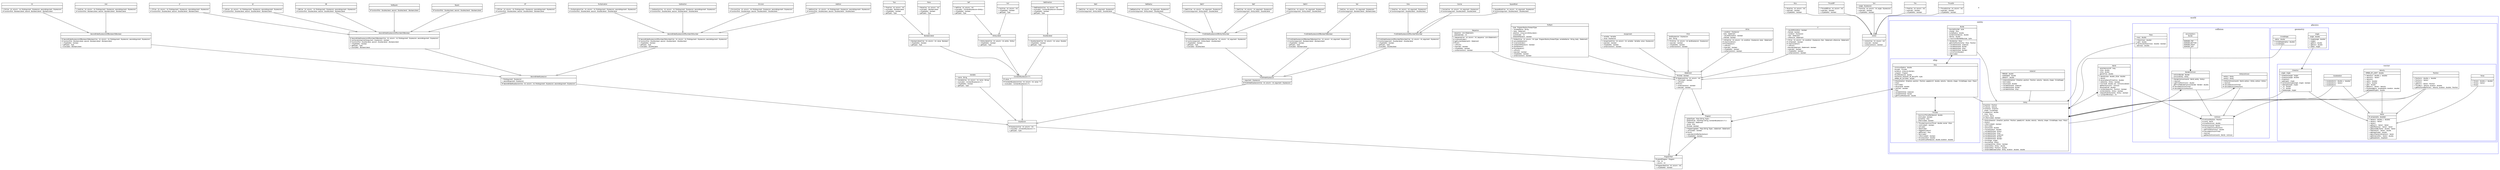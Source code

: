 #!/usr/local/bin/dot
#
# Class diagram 
# Generated by UMLGraph version R5_6 (http://www.umlgraph.org/)
#

digraph G {
	edge [weight=1.2, fontname="Helvetica",fontsize=10,labelfontname="Helvetica",labelfontsize=10];
	node [fontname="Helvetica",fontsize=10,shape=plaintext];
	splines = true;
	//size="16.0, 22.5";
	nodesep=1;
	ranksep=0.3;

	// EXAMPLES
	// //world.entity.Bullet extends world.entity.Entity
	// c15575:p -> c15576:p [dir=back,arrowhead=empty];

	// //world.entity.ship.Ship implements model.IShip
	// c15485:p -> c15578:p [dir=back,arrowhead=empty,style=dashed];

	// // model.programs.Program NAVASSOC world.entity.ship.Ship
	// c15492:p -> c15578:p [taillabel="", label="", headlabel="", fontname="Helvetica", fontcolor="black", fontsize=10.0, color="black", arrowhead=open];

	// NODES
 subgraph cluster_world {
                label = "world";
		color = "blue";

	// world.World
	world [label=<<table title="world.World" border="0" cellborder="1" cellspacing="0" cellpadding="2" port="p" href="./World.html">
		<tr><td><table border="0" cellspacing="0" cellpadding="1">
<tr><td align="center" balign="center"> World </td></tr>
		</table></td></tr>
		<tr><td><table border="0" cellspacing="0" cellpadding="1">
<tr><td align="left" balign="left"> - serialVersionUID : long </td></tr>
<tr><td align="left" balign="left"> - xSize : double </td></tr>
<tr><td align="left" balign="left"> - ySize : double </td></tr>
<tr><td align="left" balign="left"> - gameTime : double </td></tr>
		</table></td></tr>
		<tr><td><table border="0" cellspacing="0" cellpadding="1">
<tr><td align="left" balign="left"> + World(xSize : double, ySize : double) </td></tr>
<tr><td align="left" balign="left"> + World() </td></tr>
<tr><td align="left" balign="left"> # advanceGameTime(time : double) </td></tr>
<tr><td align="left" balign="left"> + add(entity : Entity) : boolean </td></tr>
<tr><td align="left" balign="left"> + evolve(dt : double, coll : CollisionListener) </td></tr>
<tr><td align="left" balign="left"> - getNextCollision() : Collision </td></tr>
<tr><td align="left" balign="left"> - advanceAll(dt : double) </td></tr>
<tr><td align="left" balign="left"> + isInWorld(position : Position) : boolean </td></tr>
<tr><td align="left" balign="left"> - isInWorld(entity : Entity) : boolean </td></tr>
<tr><td align="left" balign="left"> - isSpaceForEntity(entity : Entity) : boolean </td></tr>
<tr><td align="left" balign="left"> + numberOfEntities() : int </td></tr>
		</table></td></tr>
		</table>>, URL="./World.html", fontname="Helvetica", fontcolor="black", fontsize=10.0];
 subgraph cluster_entity {
                label = "entity";
		color = "blue";

	// world.entity.Entity
	entity [label=<<table title="world.entity.Entity" border="0" cellborder="1" cellspacing="0" cellpadding="2" port="p" href="../Entity.html">
		<tr><td><table border="0" cellspacing="0" cellpadding="1">
<tr><td align="center" balign="center"> Entity </td></tr>
		</table></td></tr>
		<tr><td><table border="0" cellspacing="0" cellpadding="1">
<tr><td align="left" balign="left"> # position : Position </td></tr>
<tr><td align="left" balign="left"> # velocity : Velocity </td></tr>
<tr><td align="left" balign="left"> # direction : Direction </td></tr>
<tr><td align="left" balign="left"> - shape : CircleShape </td></tr>
<tr><td align="left" balign="left"> # speedLimit : double </td></tr>
<tr><td align="left" balign="left"> - mass : Mass </td></tr>
<tr><td align="left" balign="left"> # world : World </td></tr>
<tr><td align="left" balign="left"> # isTerminated : boolean </td></tr>
		</table></td></tr>
		<tr><td><table border="0" cellspacing="0" cellpadding="1">
<tr><td align="left" balign="left"> + Entity(direction : Direction, position : Position, speedLimit : double, velocity : Velocity, shape : CircleShape, mass : Mass) </td></tr>
<tr><td align="left" balign="left"> + Entity() </td></tr>
<tr><td align="left" balign="left"> + isTerminated() : boolean </td></tr>
<tr><td align="left" balign="left"> + terminate() </td></tr>
<tr><td align="left" balign="left"> + advance(dt : double) </td></tr>
<tr><td align="left" balign="left"> + move(duration : double) </td></tr>
<tr><td align="left" balign="left"> + collideWith(that : Entity) </td></tr>
<tr><td align="left" balign="left"> # collideWith(that : Ship) </td></tr>
<tr><td align="left" balign="left"> # collideWith(that : Asteroid) </td></tr>
<tr><td align="left" balign="left"> # collideWith(that : Bullet) </td></tr>
<tr><td align="left" balign="left"> + collideWith(that : Border) </td></tr>
<tr><td align="left" balign="left"> + turn(angle : Angle) </td></tr>
<tr><td align="left" balign="left"> + bounce(that : Entity) </td></tr>
<tr><td align="left" balign="left"> + overlapsWith(e : Entity) : boolean </td></tr>
<tr><td align="left" balign="left"> + distanceTo(e : Entity) : double </td></tr>
<tr><td align="left" balign="left"> + distanceTo(p : Position) : double </td></tr>
<tr><td align="left" balign="left"> + distanceBetween(other : Entity, duration : double) : double </td></tr>
		</table></td></tr>
		</table>>, URL="../Entity.html", fontname="Helvetica", fontcolor="black", fontsize=10.0];

	// world.entity.Asteroid
	asteroid [label=<<table title="world.entity.Asteroid" border="0" cellborder="1" cellspacing="0" cellpadding="2" port="p" href="./Asteroid.html">
		<tr><td><table border="0" cellspacing="0" cellpadding="1">
<tr><td align="center" balign="center"> Asteroid </td></tr>
		</table></td></tr>
		<tr><td><table border="0" cellspacing="0" cellpadding="1">
<tr><td align="left" balign="left"> - PERIOD : double </td></tr>
<tr><td align="left" balign="left"> - HARDNESS : double </td></tr>
<tr><td align="left" balign="left"> - DENSITY : double </td></tr>
		</table></td></tr>
		<tr><td><table border="0" cellspacing="0" cellpadding="1">
<tr><td align="left" balign="left"> + Asteroid(direction : Direction, position : Position, velocity : Velocity, shape : CircleShape) </td></tr>
<tr><td align="left" balign="left"> + terminate() </td></tr>
<tr><td align="left" balign="left"> + advance(dt : double) </td></tr>
<tr><td align="left" balign="left"> + collideWith(that : Asteroid) </td></tr>
<tr><td align="left" balign="left"> + collideWith(that : Bullet) </td></tr>
<tr><td align="left" balign="left"> + collideWith(that : Ship) </td></tr>
		</table></td></tr>
		</table>>, URL="./Asteroid.html", fontname="Helvetica", fontcolor="black", fontsize=10.0];

		// world.entity.Bullet
	bullet [label=<<table title="world.entity.Bullet" border="0" cellborder="1" cellspacing="0" cellpadding="2" port="p" href="../Bullet.html">
		<tr><td><table border="0" cellspacing="0" cellpadding="1">
<tr><td align="center" balign="center"> Bullet </td></tr>
		</table></td></tr>
		<tr><td><table border="0" cellspacing="0" cellpadding="1">
<tr><td align="left" balign="left"> - bounceCounter : byte </td></tr>
<tr><td align="left" balign="left"> - shooter : Ship </td></tr>
<tr><td align="left" balign="left"> - bulletRadius : double </td></tr>
<tr><td align="left" balign="left"> - bulletInitialVelocity : double </td></tr>
<tr><td align="left" balign="left"> - density : double </td></tr>
<tr><td align="left" balign="left"> + maximumBorderBounces : byte </td></tr>

</table></td></tr>
		<tr><td><table border="0" cellspacing="0" cellpadding="1">
<tr><td align="left" balign="left"> + Bullet(ship : Ship) </td></tr>
<tr><td align="left" balign="left"> - getInitialPosition(ship : Ship) : Position </td></tr>
<tr><td align="left" balign="left"> + collideWith(that : Asteroid) </td></tr>
<tr><td align="left" balign="left"> + collideWith(that : Bullet) </td></tr>
<tr><td align="left" balign="left"> + collideWith(that : Ship) </td></tr>
<tr><td align="left" balign="left"> + collideWith(that : Border) </td></tr>
<tr><td align="left" balign="left"> + unlinkFromShooter() </td></tr>
<tr><td align="left" balign="left"> + terminate() </td></tr>
		</table></td></tr>
		</table>>, URL="../Bullet.html", fontname="Helvetica", fontcolor="black", fontsize=10.0];

 subgraph cluster_ship {
                label = "ship";
		color = "blue";

		// world.entity.ship.Thruster
	thruster [label=<<table title="world.entity.ship.Thruster" border="0" cellborder="1" cellspacing="0" cellpadding="2" port="p" href="./Thruster.html">
		<tr><td><table border="0" cellspacing="0" cellpadding="1">
<tr><td align="center" balign="center"> Thruster </td></tr>
		</table></td></tr>
		<tr><td><table border="0" cellspacing="0" cellpadding="1">
<tr><td align="left" balign="left"> - maximumThrustPerSecond : double </td></tr>
<tr><td align="left" balign="left"> - isActivated : boolean </td></tr>
<tr><td align="left" balign="left"> - ownerShip : Ship </td></tr>
<tr><td align="left" balign="left"> - isTerminated : boolean </td></tr>
		</table></td></tr>
		<tr><td><table border="0" cellspacing="0" cellpadding="1">
<tr><td align="left" balign="left"> + Thruster(maximumThrust : double, owner : Ship) </td></tr>
<tr><td align="left" balign="left"> + isActivated() : boolean </td></tr>
<tr><td align="left" balign="left"> + activate() </td></tr>
<tr><td align="left" balign="left"> + deactivate() </td></tr>
<tr><td align="left" balign="left"> + toggleActivation() </td></tr>
<tr><td align="left" balign="left"> + getOwner() : Ship </td></tr>
<tr><td align="left" balign="left"> + terminate() </td></tr>
<tr><td align="left" balign="left"> + isTerminated() : boolean </td></tr>
<tr><td align="left" balign="left"> + thrust(duration : double) </td></tr>
<tr><td align="left" balign="left"> + thrust(thrustPerSecond : double, duration : double) </td></tr>
		</table></td></tr>
		</table>>, URL="./Thruster.html", fontname="Helvetica", fontcolor="black", fontsize=10.0];
		
	// world.entity.ship.Ship
	ship [label=<<table title="world.entity.ship.Ship" border="0" cellborder="1" cellspacing="0" cellpadding="2" port="p" href="./Ship.html">
		<tr><td><table border="0" cellspacing="0" cellpadding="1">
<tr><td align="center" balign="center"> Ship </td></tr>
		</table></td></tr>
		<tr><td><table border="0" cellspacing="0" cellpadding="1">
<tr><td align="left" balign="left"> - minimumRadius : double </td></tr>
<tr><td align="left" balign="left"> - thruster : Thruster </td></tr>
<tr><td align="left" balign="left"> - bulletList : ArrayList&lt;Bullet&gt; </td></tr>
<tr><td align="left" balign="left"> ~ program : Program </td></tr>
<tr><td align="left" balign="left"> - thrustPerSecond : double </td></tr>
<tr><td align="left" balign="left"> - MAXIMUM_AMOUNT_OF_BULLETS : byte </td></tr>
<tr><td align="left" balign="left"> - SPEED_OF_ACTIONS : double </td></tr>
		</table></td></tr>
		<tr><td><table border="0" cellspacing="0" cellpadding="1">
<tr><td align="left" balign="left"> + Ship(direction : Direction, position : Position, speedLimit : double, velocity : Velocity, shape : CircleShape, mass : Mass) </td></tr>
<tr><td align="left" balign="left"> + Ship() </td></tr>
<tr><td align="left" balign="left"> + terminate() </td></tr>
<tr><td align="left" balign="left"> + advance(dt : double) </td></tr>
<tr><td align="left" balign="left"> + canFire() : boolean </td></tr>
<tr><td align="left" balign="left"> + fire() </td></tr>
<tr><td align="left" balign="left"> + collideWith(that : Asteroid) </td></tr>
<tr><td align="left" balign="left"> + collideWith(that : Bullet) </td></tr>
<tr><td align="left" balign="left"> + getThrustPerSecond() : double </td></tr>
		</table></td></tr>
		</table>>, URL="./Ship.html", fontname="Helvetica", fontcolor="black", fontsize=10.0];
}
}

subgraph cluster_physics {
                label = "physics";
		color = "blue";
		
subgraph cluster_vector {
                label = "vector";
		color = "blue";

		// world.physics.vector.Force
	force [label=<<table title="world.physics.vector.Force" border="0" cellborder="1" cellspacing="0" cellpadding="2" port="p" href="./Force.html">
		<tr><td><table border="0" cellspacing="0" cellpadding="1">
<tr><td align="center" balign="center"> Force </td></tr>
		</table></td></tr>
		<tr><td><table border="0" cellspacing="0" cellpadding="1">
<tr><td align="left" balign="left">  </td></tr>
		</table></td></tr>
		<tr><td><table border="0" cellspacing="0" cellpadding="1">
<tr><td align="left" balign="left"> + Force(x : double, y : double) </td></tr>
<tr><td align="left" balign="left"> + Force(v : Vector) </td></tr>
<tr><td align="left" balign="left"> + Force() </td></tr>
		</table></td></tr>
		</table>>, URL="./Force.html", fontname="Helvetica", fontcolor="black", fontsize=10.0];
		
	// world.physics.vector.Acceleration
	acceleration [label=<<table title="world.physics.vector.Acceleration" border="0" cellborder="1" cellspacing="0" cellpadding="2" port="p" href="./Acceleration.html">
		<tr><td><table border="0" cellspacing="0" cellpadding="1">
<tr><td align="center" balign="center"> Acceleration </td></tr>
		</table></td></tr>
		<tr><td><table border="0" cellspacing="0" cellpadding="1">
<tr><td align="left" balign="left">  </td></tr>
		</table></td></tr>
		<tr><td><table border="0" cellspacing="0" cellpadding="1">
<tr><td align="left" balign="left"> + Acceleration(x : double, y : double) </td></tr>
<tr><td align="left" balign="left"> + Acceleration(v : Vector) </td></tr>
<tr><td align="left" balign="left"> + Acceleration() </td></tr>
		</table></td></tr>
		</table>>, URL="./Acceleration.html", fontname="Helvetica", fontcolor="black", fontsize=10.0];
	// world.physics.vector.Direction
	direction [label=<<table title="world.physics.vector.Direction" border="0" cellborder="1" cellspacing="0" cellpadding="2" port="p" href="./Direction.html">
		<tr><td><table border="0" cellspacing="0" cellpadding="1">
<tr><td align="center" balign="center"> Direction </td></tr>
		</table></td></tr>
		<tr><td><table border="0" cellspacing="0" cellpadding="1">
<tr><td align="left" balign="left"> - angle : Angle </td></tr>
		</table></td></tr>
		<tr><td><table border="0" cellspacing="0" cellpadding="1">
<tr><td align="left" balign="left"> + Direction(angle : Angle) </td></tr>
<tr><td align="left" balign="left"> + Direction(angle : double) </td></tr>
<tr><td align="left" balign="left"> + Direction() </td></tr>
<tr><td align="left" balign="left"> + getAngle() : Angle </td></tr>
<tr><td align="left" balign="left"> # canHaveAsAngle(angle : Angle) : boolean </td></tr>
<tr><td align="left" balign="left"> + setAngle(angle : Angle) </td></tr>
<tr><td align="left" balign="left"> + _X() : double </td></tr>
<tr><td align="left" balign="left"> + _Y() : double </td></tr>
<tr><td align="left" balign="left"> + rotate(angle : Angle) </td></tr>
		</table></td></tr>
		</table>>, URL="./Direction.html", fontname="Helvetica", fontcolor="black", fontsize=10.0];
	// world.physics.vector.Velocity
	velocity [label=<<table title="world.physics.vector.Velocity" border="0" cellborder="1" cellspacing="0" cellpadding="2" port="p" href="./Velocity.html">
		<tr><td><table border="0" cellspacing="0" cellpadding="1">
<tr><td align="center" balign="center"> Velocity </td></tr>
		</table></td></tr>
		<tr><td><table border="0" cellspacing="0" cellpadding="1">
<tr><td align="left" balign="left"> - SPEED_OF_LIGHT : double </td></tr>
		</table></td></tr>
		<tr><td><table border="0" cellspacing="0" cellpadding="1">
<tr><td align="left" balign="left"> + Velocity(x : double, y : double) </td></tr>
<tr><td align="left" balign="left"> + Velocity(v : Vector) </td></tr>
<tr><td align="left" balign="left"> + Velocity() </td></tr>
<tr><td align="left" balign="left"> + setX(x : double) </td></tr>
<tr><td align="left" balign="left"> + setY(y : double) </td></tr>
<tr><td align="left" balign="left"> + get() : double </td></tr>
<tr><td align="left" balign="left"> + getSum(v : Vector) : Velocity </td></tr>
<tr><td align="left" balign="left"> + accelerateBy(a : Acceleration, duration : double) </td></tr>
<tr><td align="left" balign="left"> + getSpeedOfLight() : double </td></tr>
		</table></td></tr>
		</table>>, URL="./Velocity.html", fontname="Helvetica", fontcolor="black", fontsize=10.0];
	// world.physics.vector.Position
	position [label=<<table title="world.physics.vector.Position" border="0" cellborder="1" cellspacing="0" cellpadding="2" port="p" href="./Position.html">
		<tr><td><table border="0" cellspacing="0" cellpadding="1">
<tr><td align="center" balign="center"> Position </td></tr>
		</table></td></tr>
		<tr><td><table border="0" cellspacing="0" cellpadding="1">
<tr><td align="left" balign="left">  </td></tr>
		</table></td></tr>
		<tr><td><table border="0" cellspacing="0" cellpadding="1">
<tr><td align="left" balign="left"> + Position(x : double, y : double) </td></tr>
<tr><td align="left" balign="left"> + Position(v : Vector) </td></tr>
<tr><td align="left" balign="left"> + Position() </td></tr>
<tr><td align="left" balign="left"> + getSum(v : Vector) : Position </td></tr>
<tr><td align="left" balign="left"> + moveBy(v : Velocity, duration : double) </td></tr>
<tr><td align="left" balign="left"> + getPositionAfterMove(v : Velocity, duration : double) : Position </td></tr>
		</table></td></tr>
		</table>>, URL="./Position.html", fontname="Helvetica", fontcolor="black", fontsize=10.0];
	// world.physics.vector.Vector
	vector [label=<<table title="world.physics.vector.Vector" border="0" cellborder="1" cellspacing="0" cellpadding="2" port="p" href="./Vector.html">
		<tr><td><table border="0" cellspacing="0" cellpadding="1">
<tr><td align="center" balign="center"> Vector </td></tr>
		</table></td></tr>
		<tr><td><table border="0" cellspacing="0" cellpadding="1">
<tr><td align="left" balign="left"> # components : double[] </td></tr>
		</table></td></tr>
		<tr><td><table border="0" cellspacing="0" cellpadding="1">
<tr><td align="left" balign="left"> + Vector(x : double, y : double) </td></tr>
<tr><td align="left" balign="left"> + Vector(v : Vector) </td></tr>
<tr><td align="left" balign="left"> + Vector() </td></tr>
<tr><td align="left" balign="left"> + getSum(v : Vector) : Vector </td></tr>
<tr><td align="left" balign="left"> + getDifference(v : Vector) : Vector </td></tr>
<tr><td align="left" balign="left"> + getScaledBy(factor : double) : Vector </td></tr>
<tr><td align="left" balign="left"> + dotProduct(v : Vector) : double </td></tr>
<tr><td align="left" balign="left"> + getMagnitude() : double </td></tr>
<tr><td align="left" balign="left"> + getUnitVectorInDirection() : Vector </td></tr>
<tr><td align="left" balign="left"> + getDistanceTo(v : Vector) : double </td></tr>
<tr><td align="left" balign="left"> + getQuadrant() : Quadrant </td></tr>
		</table></td></tr>
		</table>>, URL="./Vector.html", fontname="Helvetica", fontcolor="black", fontsize=10.0];
}

subgraph cluster_geometry {
	 label = "geometry";
		// world.physics.geometry.Angle
	angle [label=<<table title="world.physics.geometry.Angle" border="0" cellborder="1" cellspacing="0" cellpadding="2" port="p" href="./Angle.html">
		<tr><td><table border="0" cellspacing="0" cellpadding="1">
<tr><td align="center" balign="center"> Angle </td></tr>
		</table></td></tr>
		<tr><td><table border="0" cellspacing="0" cellpadding="1">
<tr><td align="left" balign="left"> - angle : double </td></tr>
		</table></td></tr>
		<tr><td><table border="0" cellspacing="0" cellpadding="1">
<tr><td align="left" balign="left"> + Angle(angle : double) </td></tr>
<tr><td align="left" balign="left"> + Angle() </td></tr>
<tr><td align="left" balign="left"> + getSin() : double </td></tr>
<tr><td align="left" balign="left"> + getCos() : double </td></tr>
<tr><td align="left" balign="left"> + add(a : Angle) </td></tr>
		</table></td></tr>
		</table>>, URL="./Angle.html", fontname="Helvetica", fontcolor="black", fontsize=10.0];
	// world.physics.geometry.CircleShape
	shape [label=<<table title="world.physics.geometry.CircleShape" border="0" cellborder="1" cellspacing="0" cellpadding="2" port="p" href="./CircleShape.html">
		<tr><td><table border="0" cellspacing="0" cellpadding="1">
<tr><td align="center" balign="center"> CircleShape </td></tr>
		</table></td></tr>
		<tr><td><table border="0" cellspacing="0" cellpadding="1">
<tr><td align="left" balign="left"> - radius : double </td></tr>
		</table></td></tr>
		<tr><td><table border="0" cellspacing="0" cellpadding="1">
<tr><td align="left" balign="left"> + CircleShape(radius : double) </td></tr>
<tr><td align="left" balign="left"> + CircleShape() </td></tr>
		</table></td></tr>
		</table>>, URL="./CircleShape.html", fontname="Helvetica", fontcolor="black", fontsize=10.0];
}	
	// world.physics.Mass
	mass [label=<<table title="world.physics.Mass" border="0" cellborder="1" cellspacing="0" cellpadding="2" port="p" href="./Mass.html">
		<tr><td><table border="0" cellspacing="0" cellpadding="1">
<tr><td align="center" balign="center"> Mass </td></tr>
		</table></td></tr>
		<tr><td><table border="0" cellspacing="0" cellpadding="1">
<tr><td align="left" balign="left"> - mass : double </td></tr>
		</table></td></tr>
		<tr><td><table border="0" cellspacing="0" cellpadding="1">
<tr><td align="left" balign="left"> + Mass(mass : double) </td></tr>
<tr><td align="left" balign="left"> + get() : double </td></tr>
<tr><td align="left" balign="left"> # canHaveAsMass(mass : double) : boolean </td></tr>
<tr><td align="left" balign="left"> - set(mass : double) </td></tr>
		</table></td></tr>
		</table>>, URL="./Mass.html", fontname="Helvetica", fontcolor="black", fontsize=10.0];

subgraph cluster_collision {

	 label = "collision";
	// world.physics.collision.Collision
	collision [label=<<table title="world.physics.collision.Collision" border="0" cellborder="1" cellspacing="0" cellpadding="2" port="p" href="./Collision.html">
		<tr><td><table border="0" cellspacing="0" cellpadding="1">
<tr><td align="center" balign="center"><font face="Helvetica-Oblique"> Collision </font></td></tr>
		</table></td></tr>
		<tr><td><table border="0" cellspacing="0" cellpadding="1">
<tr><td align="left" balign="left"> # collisionPosition : Position </td></tr>
<tr><td align="left" balign="left"> # world : World </td></tr>
<tr><td align="left" balign="left"> # timeToCollision : double </td></tr>
		</table></td></tr>
		<tr><td><table border="0" cellspacing="0" cellpadding="1">
<tr><td align="left" balign="left"> # Collision(world : World) </td></tr>
<tr><td align="left" balign="left"><font face="Helvetica-Oblique" point-size="10.0"> # calculateCollisionPosition() </font></td></tr>
<tr><td align="left" balign="left"> + getTimeToCollision() : double </td></tr>
<tr><td align="left" balign="left"><font face="Helvetica-Oblique" point-size="10.0"> # calculateCollisionTime() </font></td></tr>
<tr><td align="left" balign="left"><font face="Helvetica-Oblique" point-size="10.0"> + resolve() </font></td></tr>
<tr><td align="left" balign="left"> + getNextCollision(world : World) : Collision </td></tr>
		</table></td></tr>
		</table>>, URL="./Collision.html", fontname="Helvetica", fontcolor="black", fontsize=10.0];
	// world.physics.collision.BorderCollision
	bordercollision [label=<<table title="world.physics.collision.BorderCollision" border="0" cellborder="1" cellspacing="0" cellpadding="2" port="p" href="./BorderCollision.html">
		<tr><td><table border="0" cellspacing="0" cellpadding="1">
<tr><td align="center" balign="center"> BorderCollision </td></tr>
		</table></td></tr>
		<tr><td><table border="0" cellspacing="0" cellpadding="1">
<tr><td align="left" balign="left"> - collisionBorder : Border </td></tr>
<tr><td align="left" balign="left"> - collisionEntity : Entity </td></tr>
		</table></td></tr>
		<tr><td><table border="0" cellspacing="0" cellpadding="1">
<tr><td align="left" balign="left"> + BorderCollision(world : World, entity : Entity) </td></tr>
<tr><td align="left" balign="left"> + resolve() </td></tr>
<tr><td align="left" balign="left"> + getTimeToCollision() : double </td></tr>
<tr><td align="left" balign="left"> - getTimeToBorderCollision(border : Border) : double </td></tr>
<tr><td align="left" balign="left"> # calculateCollisionTime() </td></tr>
<tr><td align="left" balign="left"> # calculateCollisionPosition() </td></tr>
		</table></td></tr>
		</table>>, URL="./BorderCollision.html", fontname="Helvetica", fontcolor="black", fontsize=10.0];

	// world.physics.collision.EntityCollision
	entitycollision [label=<<table title="world.physics.collision.EntityCollision" border="0" cellborder="1" cellspacing="0" cellpadding="2" port="p" href="./EntityCollision.html">
		<tr><td><table border="0" cellspacing="0" cellpadding="1">
<tr><td align="center" balign="center"> EntityCollision </td></tr>
		</table></td></tr>
		<tr><td><table border="0" cellspacing="0" cellpadding="1">
<tr><td align="left" balign="left"> - entity1 : Entity </td></tr>
<tr><td align="left" balign="left"> - entity2 : Entity </td></tr>
		</table></td></tr>
		<tr><td><table border="0" cellspacing="0" cellpadding="1">
<tr><td align="left" balign="left"> + EntityCollision(world : World, entity1 : Entity, entity2 : Entity) </td></tr>
<tr><td align="left" balign="left"> + resolve() </td></tr>
<tr><td align="left" balign="left"> # calculateCollisionTime() </td></tr>
<tr><td align="left" balign="left"> # calculateCollisionPosition() </td></tr>
		</table></td></tr>
		</table>>, URL="./EntityCollision.html", fontname="Helvetica", fontcolor="black", fontsize=10.0];
		
	// world.physics.collision.Border
	border [label=<<table title="world.physics.collision.Border" border="0" cellborder="1" cellspacing="0" cellpadding="2" port="p" href="./Border.html">
		<tr><td><table border="0" cellspacing="0" cellpadding="1">
<tr><td align="center" balign="center"> &#171;enumeration&#187; </td></tr>
<tr><td align="center" balign="center"> Border </td></tr>
		</table></td></tr>
		<tr><td><table border="0" cellspacing="0" cellpadding="1">
<tr><td align="left" balign="left">  </td></tr>
		</table></td></tr>
		<tr><td><table border="0" cellspacing="0" cellpadding="1">
<tr><td align="left" balign="left"> BORDER_TOP </td></tr>
<tr><td align="left" balign="left"> BORDER_BOTTOM </td></tr>
<tr><td align="left" balign="left"> BORDER_RIGHT </td></tr>
<tr><td align="left" balign="left"> BORDER_LEFT </td></tr>
		</table></td></tr>
		</table>>, URL="./Border.html", fontname="Helvetica", fontcolor="black", fontsize=10.0];
}
}

	//Entity
	entity:p -> world:p [taillabel="", label="", headlabel="", fontname="Helvetica", fontcolor="black", fontsize=10.0, color="black", arrowhead=open,arrowtail=open,dir ="both"];
	entity:p -> entitycollision:p [taillabel="", label="", headlabel="", fontname="Helvetica", fontcolor="black", fontsize=10.0, color="black", arrowhead=open,arrowtail=open];
	entity:p -> bordercollision:p [taillabel="", label="", headlabel="", fontname="Helvetica", fontcolor="black", fontsize=10.0, color="black", arrowhead=open,arrowtail=open];

	//Ship
	ship:p -> entity:p [arrowhead=empty];
	ship:p -> thruster:p [taillabel="", label="", headlabel="", fontname="Helvetica", fontcolor="black", fontsize=10.0, color="black", arrowhead=open, arrowtail=open, dir="both"];
	//Thruster

	//Asteroid
	asteroid:p -> entity:p [arrowhead=empty];

	//Bullet
	bullet:p -> entity:p [arrowhead=empty];
	bullet:p -> ship:p [taillabel="", label="", headlabel="", fontname="Helvetica", fontcolor="black", fontsize=10.0, color="black", arrowhead=open,arrowtail=open, dir="both"];

	//Mass
	mass:p -> entity:p [taillabel="", label="", headlabel="", fontname="Helvetica", fontcolor="black", fontsize=10.0, color="black", arrowhead=open,arrowtail=open];
	
	//Shape
	shape:p -> entity:p [taillabel="", label="", headlabel="", fontname="Helvetica", fontcolor="black", fontsize=10.0, color="black", arrowhead=open,arrowtail=open];
	
	//Vector

	//Position
	position:p -> vector:p [arrowhead=empty];
	position:p -> collision:p [taillabel="", label="", headlabel="", fontname="Helvetica", fontcolor="black", fontsize=10.0, color="black", arrowhead=open];
	position:p -> entity:p [taillabel="", label="", headlabel="", fontname="Helvetica", fontcolor="black", fontsize=10.0, color="black", arrowhead=open,arrowtail=open];

	//Direction
	direction:p -> vector:p [arrowhead=empty];
	direction:p -> entity:p [taillabel="", label="", headlabel="", fontname="Helvetica", fontcolor="black", fontsize=10.0, color="black", arrowhead=open,arrowtail=open];
	//Angle
	angle:p -> direction:p [taillabel="", label="", headlabel="", fontname="Helvetica", fontcolor="black", fontsize=10.0, color="black", arrowhead=open,arrowtail=open];


	//Velocity
	velocity:p -> vector:p [arrowhead=empty];
	velocity:p -> entity:p [taillabel="", label="", headlabel="", fontname="Helvetica", fontcolor="black", fontsize=10.0, color="black", arrowhead=open,arrowtail=open];


	//Acceleration
	acceleration:p -> vector:p [arrowhead=empty];
	acceleration:p -> entity:p [taillabel="", label="", headlabel="", fontname="Helvetica", fontcolor="black", fontsize=10.0, color="black", arrowhead=open,arrowtail=open];

	//Force
	force:p -> vector:p [arrowhead=empty];

	//World
	world:p -> collision:p [taillabel="", label="", headlabel="", fontname="Helvetica", fontcolor="black", fontsize=10.0, color="black", arrowhead=open,arrowtail=open];


	//Collision
	//BorderCollision
	bordercollision:p -> collision:p [arrowhead=empty];
	//EntityCollision
	entitycollision:p -> collision:p [arrowhead=empty];
	//Border
	border:p -> bordercollision:p [taillabel="", label="", headlabel="", fontname="Helvetica", fontcolor="black", fontsize=10.0, color="black", arrowhead=open];

	}
		

	// model.programs.Program
	program [label=<<table title="model.programs.Program" border="0" cellborder="1" cellspacing="0" cellpadding="2" port="p" href="../../../model/programs/Program.html">
		<tr><td><table border="0" cellspacing="0" cellpadding="1">
<tr><td align="center" balign="center"> Program </td></tr>
		</table></td></tr>
		<tr><td><table border="0" cellspacing="0" cellpadding="1">
<tr><td align="left" balign="left"> - globalTypes : Map&lt;String, Type&gt; </td></tr>
<tr><td align="left" balign="left"> - globalValues : HashMap&lt;String, ConstantExpression&lt;?&gt;&gt; </td></tr>
<tr><td align="left" balign="left"> ~ statement : Statement </td></tr>
<tr><td align="left" balign="left"> - owner : Ship </td></tr>
<tr><td align="left" balign="left"> - finished : boolean </td></tr>
		</table></td></tr>
		<tr><td><table border="0" cellspacing="0" cellpadding="1">
<tr><td align="left" balign="left"> + Program(globals : Map&lt;String, Type&gt;, statement : Statement) </td></tr>
<tr><td align="left" balign="left"> + isFinished() : boolean </td></tr>
<tr><td align="left" balign="left"> # finish() </td></tr>
<tr><td align="left" balign="left"> + executeUntilAfterNextAction() </td></tr>
<tr><td align="left" balign="left"> + isTypeSafe() : boolean </td></tr>
		</table></td></tr>
		</table>>, URL="../../../model/programs/Program.html", fontname="Helvetica", fontcolor="black", fontsize=10.0];

	programpart [label=<<table title="model.programs.parsing.language.ProgramPart" border="0" cellborder="1" cellspacing="0" cellpadding="2" port="p" href="../ProgramPart.html">
		<tr><td><table border="0" cellspacing="0" cellpadding="1">
<tr><td align="center" balign="center"><font face="Helvetica-Oblique"> ProgramPart </font></td></tr>
		</table></td></tr>
		<tr><td><table border="0" cellspacing="0" cellpadding="1">
<tr><td align="left" balign="left"> # parentProgram : Program </td></tr>
<tr><td align="left" balign="left"> ~ line : int </td></tr>
<tr><td align="left" balign="left"> ~ column : int </td></tr>
		</table></td></tr>
		<tr><td><table border="0" cellspacing="0" cellpadding="1">
<tr><td align="left" balign="left"> # ProgramPart(line : int, column : int) </td></tr>
<tr><td align="left" balign="left"><font face="Helvetica-Oblique" point-size="10.0"> + isTypeSafe() : boolean </font></td></tr>
		</table></td></tr>
		</table>>, URL="../ProgramPart.html", fontname="Helvetica", fontcolor="black", fontsize=10.0];

	// model.programs.parsing.language.expression.Variable
	variable [label=<<table title="model.programs.parsing.language.expression.Variable" border="0" cellborder="1" cellspacing="0" cellpadding="2" port="p" href="./Variable.html">
		<tr><td><table border="0" cellspacing="0" cellpadding="1">
<tr><td align="center" balign="center"> Variable </td></tr>
		</table></td></tr>
		<tr><td><table border="0" cellspacing="0" cellpadding="1">
<tr><td align="left" balign="left"> ~ name : String </td></tr>
		</table></td></tr>
		<tr><td><table border="0" cellspacing="0" cellpadding="1">
<tr><td align="left" balign="left"> + Variable(line : int, column : int, name : String) </td></tr>
<tr><td align="left" balign="left"> + evaluate() : ConstantExpression&lt;?&gt; </td></tr>
<tr><td align="left" balign="left"> + isTypeSafe() : boolean </td></tr>
<tr><td align="left" balign="left"> + getType() : Type </td></tr>
		</table></td></tr>
		</table>>, URL="./Variable.html", fontname="Helvetica", fontcolor="black", fontsize=10.0];

	// model.programs.parsing.language.expression.Expression
	expression [label=<<table title="model.programs.parsing.language.expression.Expression" border="0" cellborder="1" cellspacing="0" cellpadding="2" port="p" href="./Expression.html">
		<tr><td><table border="0" cellspacing="0" cellpadding="1">
<tr><td align="center" balign="center"><font face="Helvetica-Oblique"> Expression </font></td></tr>
		</table></td></tr>
		<tr><td><table border="0" cellspacing="0" cellpadding="1">
<tr><td align="left" balign="left">  </td></tr>
		</table></td></tr>
		<tr><td><table border="0" cellspacing="0" cellpadding="1">
<tr><td align="left" balign="left"> # Expression(line : int, column : int) </td></tr>
<tr><td align="left" balign="left"><font face="Helvetica-Oblique" point-size="10.0"> + evaluate() : ConstantExpression&lt;?&gt; </font></td></tr>
<tr><td align="left" balign="left"><font face="Helvetica-Oblique" point-size="10.0"> + getType() : Type </font></td></tr>
		</table></td></tr>
		</table>>, URL="./Expression.html", fontname="Helvetica", fontcolor="black", fontsize=10.0];

	// model.programs.parsing.language.expression.constant.ConstantExpression<T>
	constantexpression [label=<<table title="model.programs.parsing.language.expression.constant.ConstantExpression" border="0" cellborder="1" cellspacing="0" cellpadding="2" port="p" href="./constant/ConstantExpression.html">
		<tr><td><table border="0" cellspacing="0" cellpadding="1">
<tr><td align="center" balign="center"><font face="Helvetica-Oblique"> ConstantExpression&lt;T&gt; </font></td></tr>
		</table></td></tr>
		<tr><td><table border="0" cellspacing="0" cellpadding="1">
<tr><td align="left" balign="left"> # value : T </td></tr>
		</table></td></tr>
		<tr><td><table border="0" cellspacing="0" cellpadding="1">
<tr><td align="left" balign="left"> # ConstantExpression(line : int, column : int, value : T) </td></tr>
<tr><td align="left" balign="left"> + evaluate() : ConstantExpression&lt;T&gt; </td></tr>
		</table></td></tr>
		</table>>, URL="./constant/ConstantExpression.html", fontname="Helvetica", fontcolor="black", fontsize=10.0];

	// model.programs.parsing.language.expression.first_order.FirstOrderExpression
	firstorderexpression [label=<<table title="model.programs.parsing.language.expression.first_order.FirstOrderExpression" border="0" cellborder="1" cellspacing="0" cellpadding="2" port="p" href="./first_order/FirstOrderExpression.html">
		<tr><td><table border="0" cellspacing="0" cellpadding="1">
<tr><td align="center" balign="center"><font face="Helvetica-Oblique"> FirstOrderExpression </font></td></tr>
		</table></td></tr>
		<tr><td><table border="0" cellspacing="0" cellpadding="1">
<tr><td align="left" balign="left"> ~ argument : Expression </td></tr>
		</table></td></tr>
		<tr><td><table border="0" cellspacing="0" cellpadding="1">
<tr><td align="left" balign="left"> # FirstOrderExpression(line : int, column : int, argument : Expression) </td></tr>
		</table></td></tr>
		</table>>, URL="./first_order/FirstOrderExpression.html", fontname="Helvetica", fontcolor="black", fontsize=10.0];

	// model.programs.parsing.language.expression.second_order.SecondOrderExpression
	secondorderexpression [label=<<table title="model.programs.parsing.language.expression.second_order.SecondOrderExpression" border="0" cellborder="1" cellspacing="0" cellpadding="2" port="p" href="./second_order/SecondOrderExpression.html">
		<tr><td><table border="0" cellspacing="0" cellpadding="1">
<tr><td align="center" balign="center"><font face="Helvetica-Oblique"> SecondOrderExpression </font></td></tr>
		</table></td></tr>
		<tr><td><table border="0" cellspacing="0" cellpadding="1">
<tr><td align="left" balign="left"> ~ firstArgument : Expression </td></tr>
<tr><td align="left" balign="left"> ~ secondArgument : Expression </td></tr>
		</table></td></tr>
		<tr><td><table border="0" cellspacing="0" cellpadding="1">
<tr><td align="left" balign="left"> # SecondOrderExpression(line : int, column : int, firstArgument : Expression, secondArgument : Expression) </td></tr>
		</table></td></tr>
		</table>>, URL="./second_order/SecondOrderExpression.html", fontname="Helvetica", fontcolor="black", fontsize=10.0];

	// model.programs.parsing.language.statement.Assignment
	assignment [label=<<table title="model.programs.parsing.language.statement.Assignment" border="0" cellborder="1" cellspacing="0" cellpadding="2" port="p" href="../statement/Assignment.html">
		<tr><td><table border="0" cellspacing="0" cellpadding="1">
<tr><td align="center" balign="center"> Assignment </td></tr>
		</table></td></tr>
		<tr><td><table border="0" cellspacing="0" cellpadding="1">
<tr><td align="left" balign="left"> ~ variable : Variable </td></tr>
<tr><td align="left" balign="left"> ~ value : Expression </td></tr>
		</table></td></tr>
		<tr><td><table border="0" cellspacing="0" cellpadding="1">
<tr><td align="left" balign="left"> + Assignment(line : int, column : int, variable : Variable, value : Expression) </td></tr>
<tr><td align="left" balign="left"> + execute() : boolean </td></tr>
<tr><td align="left" balign="left"> + isTypeSafe() : boolean </td></tr>
<tr><td align="left" balign="left"> + containsAction() : boolean </td></tr>
		</table></td></tr>
		</table>>, URL="../statement/Assignment.html", fontname="Helvetica", fontcolor="black", fontsize=10.0];

	// model.programs.parsing.language.statement.Print
	print [label=<<table title="model.programs.parsing.language.statement.Print" border="0" cellborder="1" cellspacing="0" cellpadding="2" port="p" href="../statement/Print.html">
		<tr><td><table border="0" cellspacing="0" cellpadding="1">
<tr><td align="center" balign="center"> Print </td></tr>
		</table></td></tr>
		<tr><td><table border="0" cellspacing="0" cellpadding="1">
<tr><td align="left" balign="left"> - textExpression : Expression </td></tr>
<tr><td align="left" balign="left"> - text : String </td></tr>
		</table></td></tr>
		<tr><td><table border="0" cellspacing="0" cellpadding="1">
<tr><td align="left" balign="left"> + Print(line : int, column : int, textExpression : Expression) </td></tr>
<tr><td align="left" balign="left"> + execute() : boolean </td></tr>
<tr><td align="left" balign="left"> + isTypeSafe() : boolean </td></tr>
<tr><td align="left" balign="left"> + containsAction() : boolean </td></tr>
		</table></td></tr>
		</table>>, URL="../statement/Print.html", fontname="Helvetica", fontcolor="black", fontsize=10.0];

	// model.programs.parsing.language.statement.While
	while [label=<<table title="model.programs.parsing.language.statement.While" border="0" cellborder="1" cellspacing="0" cellpadding="2" port="p" href="../statement/While.html">
		<tr><td><table border="0" cellspacing="0" cellpadding="1">
<tr><td align="center" balign="center"> While </td></tr>
		</table></td></tr>
		<tr><td><table border="0" cellspacing="0" cellpadding="1">
<tr><td align="left" balign="left"> ~ condition : Expression </td></tr>
<tr><td align="left" balign="left"> - body : Statement </td></tr>
<tr><td align="left" balign="left"> ~ resultOfCondition : boolean </td></tr>
<tr><td align="left" balign="left"> - checked : boolean </td></tr>
		</table></td></tr>
		<tr><td><table border="0" cellspacing="0" cellpadding="1">
<tr><td align="left" balign="left"> + While(line : int, column : int, condition : Expression, body : Statement) </td></tr>
<tr><td align="left" balign="left"> # checkCondition() </td></tr>
<tr><td align="left" balign="left"> # finishIteration() </td></tr>
<tr><td align="left" balign="left"> + unfinish() </td></tr>
<tr><td align="left" balign="left"> + execute() : boolean </td></tr>
<tr><td align="left" balign="left"> + isTypeSafe() : boolean </td></tr>
<tr><td align="left" balign="left"> + containsAction() : boolean </td></tr>
		</table></td></tr>
		</table>>, URL="../statement/While.html", fontname="Helvetica", fontcolor="black", fontsize=10.0];

	// model.programs.parsing.language.statement.If
	if [label=<<table title="model.programs.parsing.language.statement.If" border="0" cellborder="1" cellspacing="0" cellpadding="2" port="p" href="../statement/If.html">
		<tr><td><table border="0" cellspacing="0" cellpadding="1">
<tr><td align="center" balign="center"> If </td></tr>
		</table></td></tr>
		<tr><td><table border="0" cellspacing="0" cellpadding="1">
<tr><td align="left" balign="left"> ~ resultOfCondition : boolean </td></tr>
<tr><td align="left" balign="left"> - checked : boolean </td></tr>
<tr><td align="left" balign="left"> ~ condition : Expression </td></tr>
<tr><td align="left" balign="left"> ~ then : Statement </td></tr>
<tr><td align="left" balign="left"> ~ otherwise : Statement </td></tr>
		</table></td></tr>
		<tr><td><table border="0" cellspacing="0" cellpadding="1">
<tr><td align="left" balign="left"> + If(line : int, column : int, condition : Expression, then : Statement, otherwise : Statement) </td></tr>
<tr><td align="left" balign="left"> # isChecked() : boolean </td></tr>
<tr><td align="left" balign="left"> # checkCondition() </td></tr>
<tr><td align="left" balign="left"> + unfinish() </td></tr>
<tr><td align="left" balign="left"> - execute(statement : Statement) : boolean </td></tr>
<tr><td align="left" balign="left"> + execute() : boolean </td></tr>
<tr><td align="left" balign="left"> + isTypeSafe() : boolean </td></tr>
<tr><td align="left" balign="left"> + containsAction() : boolean </td></tr>
		</table></td></tr>
		</table>>, URL="../statement/If.html", fontname="Helvetica", fontcolor="black", fontsize=10.0];

	// model.programs.parsing.language.statement.action.Turn
	turn [label=<<table title="model.programs.parsing.language.statement.action.Turn" border="0" cellborder="1" cellspacing="0" cellpadding="2" port="p" href="../statement/action/Turn.html">
		<tr><td><table border="0" cellspacing="0" cellpadding="1">
<tr><td align="center" balign="center"> Turn </td></tr>
		</table></td></tr>
		<tr><td><table border="0" cellspacing="0" cellpadding="1">
<tr><td align="left" balign="left"> ~ angle : Expression </td></tr>
		</table></td></tr>
		<tr><td><table border="0" cellspacing="0" cellpadding="1">
<tr><td align="left" balign="left"> + Turn(line : int, column : int, angle : Expression) </td></tr>
<tr><td align="left" balign="left"> # getAngle() : Expression </td></tr>
<tr><td align="left" balign="left"> # canHaveAsAngle(angle : Expression) : boolean </td></tr>
<tr><td align="left" balign="left"> # setAngle(angle : Expression) </td></tr>
<tr><td align="left" balign="left"> + execute() : boolean </td></tr>
<tr><td align="left" balign="left"> + isTypeSafe() : boolean </td></tr>
		</table></td></tr>
		</table>>, URL="../statement/action/Turn.html", fontname="Helvetica", fontcolor="black", fontsize=10.0];
	
	// model.programs.parsing.language.statement.Statement
	statement [label=<<table title="model.programs.parsing.language.statement.Statement" border="0" cellborder="1" cellspacing="0" cellpadding="2" port="p" href="../Statement.html">
		<tr><td><table border="0" cellspacing="0" cellpadding="1">
<tr><td align="center" balign="center"><font face="Helvetica-Oblique"> Statement </font></td></tr>
		</table></td></tr>
		<tr><td><table border="0" cellspacing="0" cellpadding="1">
<tr><td align="left" balign="left"> - finished : boolean </td></tr>
		</table></td></tr>
		<tr><td><table border="0" cellspacing="0" cellpadding="1">
<tr><td align="left" balign="left"> # Statement(line : int, column : int) </td></tr>
<tr><td align="left" balign="left"> + isFinished() : boolean </td></tr>
<tr><td align="left" balign="left"> + unfinish() </td></tr>
<tr><td align="left" balign="left"> # finish() </td></tr>
<tr><td align="left" balign="left"><font face="Helvetica-Oblique" point-size="10.0"> + containsAction() : boolean </font></td></tr>
<tr><td align="left" balign="left"> + execute() : boolean </td></tr>
		</table></td></tr>
		</table>>, URL="../Statement.html", fontname="Helvetica", fontcolor="black", fontsize=10.0];

	// model.programs.parsing.language.statement.action.Action
	action [label=<<table title="model.programs.parsing.language.statement.action.Action" border="0" cellborder="1" cellspacing="0" cellpadding="2" port="p" href="./Action.html">
		<tr><td><table border="0" cellspacing="0" cellpadding="1">
<tr><td align="center" balign="center"><font face="Helvetica-Oblique"> Action </font></td></tr>
		</table></td></tr>
		<tr><td><table border="0" cellspacing="0" cellpadding="1">
<tr><td align="left" balign="left">  </td></tr>
		</table></td></tr>
		<tr><td><table border="0" cellspacing="0" cellpadding="1">
<tr><td align="left" balign="left"> + Action(line : int, column : int) </td></tr>
<tr><td align="left" balign="left"> + execute() : boolean </td></tr>
<tr><td align="left" balign="left"> + containsAction() : boolean </td></tr>
		</table></td></tr>
		</table>>, URL="./Action.html", fontname="Helvetica", fontcolor="black", fontsize=10.0];

	// model.programs.parsing.language.statement.action.Fire
	fire [label=<<table title="model.programs.parsing.language.statement.action.Fire" border="0" cellborder="1" cellspacing="0" cellpadding="2" port="p" href="./Fire.html">
		<tr><td><table border="0" cellspacing="0" cellpadding="1">
<tr><td align="center" balign="center"> Fire </td></tr>
		</table></td></tr>
		<tr><td><table border="0" cellspacing="0" cellpadding="1">
<tr><td align="left" balign="left">  </td></tr>
		</table></td></tr>
		<tr><td><table border="0" cellspacing="0" cellpadding="1">
<tr><td align="left" balign="left"> + Fire(line : int, column : int) </td></tr>
<tr><td align="left" balign="left"> + execute() : boolean </td></tr>
<tr><td align="left" balign="left"> + isTypeSafe() : boolean </td></tr>
		</table></td></tr>
		</table>>, URL="./Fire.html", fontname="Helvetica", fontcolor="black", fontsize=10.0];

	// model.programs.parsing.language.statement.action.ThrustOn
	thruston [label=<<table title="model.programs.parsing.language.statement.action.ThrustOn" border="0" cellborder="1" cellspacing="0" cellpadding="2" port="p" href="./ThrustOn.html">
		<tr><td><table border="0" cellspacing="0" cellpadding="1">
<tr><td align="center" balign="center"> ThrustOn </td></tr>
		</table></td></tr>
		<tr><td><table border="0" cellspacing="0" cellpadding="1">
<tr><td align="left" balign="left">  </td></tr>
		</table></td></tr>
		<tr><td><table border="0" cellspacing="0" cellpadding="1">
<tr><td align="left" balign="left"> + ThrustOn(line : int, column : int) </td></tr>
<tr><td align="left" balign="left"> + execute() : boolean </td></tr>
<tr><td align="left" balign="left"> + isTypeSafe() : boolean </td></tr>
		</table></td></tr>
		</table>>, URL="./ThrustOn.html", fontname="Helvetica", fontcolor="black", fontsize=10.0];

	// model.programs.parsing.language.statement.action.Skip
	skip [label=<<table title="model.programs.parsing.language.statement.action.Skip" border="0" cellborder="1" cellspacing="0" cellpadding="2" port="p" href="./Skip.html">
		<tr><td><table border="0" cellspacing="0" cellpadding="1">
<tr><td align="center" balign="center"> Skip </td></tr>
		</table></td></tr>
		<tr><td><table border="0" cellspacing="0" cellpadding="1">
<tr><td align="left" balign="left">  </td></tr>
		</table></td></tr>
		<tr><td><table border="0" cellspacing="0" cellpadding="1">
<tr><td align="left" balign="left"> + Skip(line : int, column : int) </td></tr>
<tr><td align="left" balign="left"> + execute() : boolean </td></tr>
<tr><td align="left" balign="left"> + isTypeSafe() : boolean </td></tr>
		</table></td></tr>
		</table>>, URL="./Skip.html", fontname="Helvetica", fontcolor="black", fontsize=10.0];

	// model.programs.parsing.language.statement.action.ThrustOff
	thrustoff [label=<<table title="model.programs.parsing.language.statement.action.ThrustOff" border="0" cellborder="1" cellspacing="0" cellpadding="2" port="p" href="./ThrustOff.html">
		<tr><td><table border="0" cellspacing="0" cellpadding="1">
<tr><td align="center" balign="center"> ThrustOff </td></tr>
		</table></td></tr>
		<tr><td><table border="0" cellspacing="0" cellpadding="1">
<tr><td align="left" balign="left">  </td></tr>
		</table></td></tr>
		<tr><td><table border="0" cellspacing="0" cellpadding="1">
<tr><td align="left" balign="left"> + ThrustOff(line : int, column : int) </td></tr>
<tr><td align="left" balign="left"> + execute() : boolean </td></tr>
<tr><td align="left" balign="left"> + isTypeSafe() : boolean </td></tr>
		</table></td></tr>
		</table>>, URL="./ThrustOff.html", fontname="Helvetica", fontcolor="black", fontsize=10.0];

	// model.programs.parsing.language.statement.action.Turn
	turn [label=<<table title="model.programs.parsing.language.statement.action.Turn" border="0" cellborder="1" cellspacing="0" cellpadding="2" port="p" href="./Turn.html">
		<tr><td><table border="0" cellspacing="0" cellpadding="1">
<tr><td align="center" balign="center"> Turn </td></tr>
		</table></td></tr>
		<tr><td><table border="0" cellspacing="0" cellpadding="1">
<tr><td align="left" balign="left"> ~ angle : Expression </td></tr>
		</table></td></tr>
		<tr><td><table border="0" cellspacing="0" cellpadding="1">
<tr><td align="left" balign="left"> + Turn(line : int, column : int, angle : Expression) </td></tr>
<tr><td align="left" balign="left"> + execute() : boolean </td></tr>
<tr><td align="left" balign="left"> + isTypeSafe() : boolean </td></tr>
		</table></td></tr>
		</table>>, URL="./Turn.html", fontname="Helvetica", fontcolor="black", fontsize=10.0];

	// model.programs.parsing.language.statement.Sequence
	sequence [label=<<table title="model.programs.parsing.language.statement.Sequence" border="0" cellborder="1" cellspacing="0" cellpadding="2" port="p" href="./Sequence.html">
		<tr><td><table border="0" cellspacing="0" cellpadding="1">
<tr><td align="center" balign="center"> Sequence </td></tr>
		</table></td></tr>
		<tr><td><table border="0" cellspacing="0" cellpadding="1">
<tr><td align="left" balign="left"> - sequence : List&lt;Statement&gt; </td></tr>
<tr><td align="left" balign="left"> - selectedIndex : int </td></tr>
		</table></td></tr>
		<tr><td><table border="0" cellspacing="0" cellpadding="1">
<tr><td align="left" balign="left"> + Sequence(line : int, column : int, sequence : List&lt;Statement&gt;) </td></tr>
<tr><td align="left" balign="left"> # incrementIndex() </td></tr>
<tr><td align="left" balign="left"> # getCurrentStatement() : Statement </td></tr>
<tr><td align="left" balign="left"> # finish() </td></tr>
<tr><td align="left" balign="left"> + unfinish() </td></tr>
<tr><td align="left" balign="left"> + execute() : boolean </td></tr>
<tr><td align="left" balign="left"> + isTypeSafe() : boolean </td></tr>
<tr><td align="left" balign="left"> + containsAction() : boolean </td></tr>
		</table></td></tr>
		</table>>, URL="./Sequence.html", fontname="Helvetica", fontcolor="black", fontsize=10.0];
		
	// model.programs.parsing.language.statement.ForEach
	foreach [label=<<table title="model.programs.parsing.language.statement.ForEach" border="0" cellborder="1" cellspacing="0" cellpadding="2" port="p" href="./ForEach.html">
		<tr><td><table border="0" cellspacing="0" cellpadding="1">
<tr><td align="center" balign="center"> ForEach </td></tr>
		</table></td></tr>
		<tr><td><table border="0" cellspacing="0" cellpadding="1">
<tr><td align="left" balign="left"> - type : ProgramFactory.ForeachType </td></tr>
<tr><td align="left" balign="left"> ~ variableName : String </td></tr>
<tr><td align="left" balign="left"> ~ body : Statement </td></tr>
<tr><td align="left" balign="left"> - selection : ArrayList&lt;EntityLiteral&gt; </td></tr>
<tr><td align="left" balign="left"> - currentIndex : int </td></tr>
<tr><td align="left" balign="left"> - AtStartOfIteration : boolean </td></tr>
		</table></td></tr>
		<tr><td><table border="0" cellspacing="0" cellpadding="1">
<tr><td align="left" balign="left"> + ForEach(line : int, column : int, type : ProgramFactory.ForeachType, variableName : String, body : Statement) </td></tr>
<tr><td align="left" balign="left"> # calculateSelection() </td></tr>
<tr><td align="left" balign="left"> # incrementIndex() </td></tr>
<tr><td align="left" balign="left"> # isAtStartOfIteration() : boolean </td></tr>
<tr><td align="left" balign="left"> # startIteration() </td></tr>
<tr><td align="left" balign="left"> # finishIteration() </td></tr>
<tr><td align="left" balign="left"> + unfinish() </td></tr>
<tr><td align="left" balign="left"> + execute() : boolean </td></tr>
<tr><td align="left" balign="left"> + isTypeSafe() : boolean </td></tr>
<tr><td align="left" balign="left"> + containsAction() : boolean </td></tr>
		</table></td></tr>
		</table>>, URL="./ForEach.html", fontname="Helvetica", fontcolor="black", fontsize=10.0];

	// model.programs.parsing.language.expression.constant.False
	false [label=<<table title="model.programs.parsing.language.expression.constant.False" border="0" cellborder="1" cellspacing="0" cellpadding="2" port="p" href="./False.html">
		<tr><td><table border="0" cellspacing="0" cellpadding="1">
<tr><td align="center" balign="center"> False </td></tr>
		</table></td></tr>
		<tr><td><table border="0" cellspacing="0" cellpadding="1">
<tr><td align="left" balign="left">  </td></tr>
		</table></td></tr>
		<tr><td><table border="0" cellspacing="0" cellpadding="1">
<tr><td align="left" balign="left"> + False(line : int, column : int) </td></tr>
<tr><td align="left" balign="left"> + evaluate() : BooleanLiteral </td></tr>
<tr><td align="left" balign="left"> + isTypeSafe() : boolean </td></tr>
<tr><td align="left" balign="left"> + getType() : Type </td></tr>
		</table></td></tr>
		</table>>, URL="./False.html", fontname="Helvetica", fontcolor="black", fontsize=10.0];
	// model.programs.parsing.language.expression.constant.Self
	self [label=<<table title="model.programs.parsing.language.expression.constant.Self" border="0" cellborder="1" cellspacing="0" cellpadding="2" port="p" href="./Self.html">
		<tr><td><table border="0" cellspacing="0" cellpadding="1">
<tr><td align="center" balign="center"> Self </td></tr>
		</table></td></tr>
		<tr><td><table border="0" cellspacing="0" cellpadding="1">
<tr><td align="left" balign="left">  </td></tr>
		</table></td></tr>
		<tr><td><table border="0" cellspacing="0" cellpadding="1">
<tr><td align="left" balign="left"> + Self(line : int, column : int) </td></tr>
<tr><td align="left" balign="left"> + evaluate() : ConstantExpression&lt;Entity&gt; </td></tr>
<tr><td align="left" balign="left"> + isTypeSafe() : boolean </td></tr>
<tr><td align="left" balign="left"> + getType() : Type </td></tr>
		</table></td></tr>
		</table>>, URL="./Self.html", fontname="Helvetica", fontcolor="black", fontsize=10.0];

	// model.programs.parsing.language.expression.constant.Null
	null [label=<<table title="model.programs.parsing.language.expression.constant.Null" border="0" cellborder="1" cellspacing="0" cellpadding="2" port="p" href="./Null.html">
		<tr><td><table border="0" cellspacing="0" cellpadding="1">
<tr><td align="center" balign="center"> Null </td></tr>
		</table></td></tr>
		<tr><td><table border="0" cellspacing="0" cellpadding="1">
<tr><td align="left" balign="left">  </td></tr>
		</table></td></tr>
		<tr><td><table border="0" cellspacing="0" cellpadding="1">
<tr><td align="left" balign="left"> + Null(line : int, column : int) </td></tr>
<tr><td align="left" balign="left"> + isTypeSafe() : boolean </td></tr>
<tr><td align="left" balign="left"> + getType() : Type </td></tr>
		</table></td></tr>
		</table>>, URL="./Null.html", fontname="Helvetica", fontcolor="black", fontsize=10.0];

	// model.programs.parsing.language.expression.constant.GetDirection
	getdir [label=<<table title="model.programs.parsing.language.expression.constant.GetDirection" border="0" cellborder="1" cellspacing="0" cellpadding="2" port="p" href="./GetDirection.html">
		<tr><td><table border="0" cellspacing="0" cellpadding="1">
<tr><td align="center" balign="center"> GetDirection </td></tr>
		</table></td></tr>
		<tr><td><table border="0" cellspacing="0" cellpadding="1">
<tr><td align="left" balign="left">  </td></tr>
		</table></td></tr>
		<tr><td><table border="0" cellspacing="0" cellpadding="1">
<tr><td align="left" balign="left"> + GetDirection(line : int, column : int) </td></tr>
<tr><td align="left" balign="left"> + evaluate() : ConstantExpression&lt;Double&gt; </td></tr>
<tr><td align="left" balign="left"> + isTypeSafe() : boolean </td></tr>
<tr><td align="left" balign="left"> + getType() : Type </td></tr>
		</table></td></tr>
		</table>>, URL="./GetDirection.html", fontname="Helvetica", fontcolor="black", fontsize=10.0];

	// model.programs.parsing.language.expression.constant.True
	true [label=<<table title="model.programs.parsing.language.expression.constant.True" border="0" cellborder="1" cellspacing="0" cellpadding="2" port="p" href="./True.html">
		<tr><td><table border="0" cellspacing="0" cellpadding="1">
<tr><td align="center" balign="center"> True </td></tr>
		</table></td></tr>
		<tr><td><table border="0" cellspacing="0" cellpadding="1">
<tr><td align="left" balign="left">  </td></tr>
		</table></td></tr>
		<tr><td><table border="0" cellspacing="0" cellpadding="1">
<tr><td align="left" balign="left"> + True(line : int, column : int) </td></tr>
<tr><td align="left" balign="left"> + evaluate() : BooleanLiteral </td></tr>
<tr><td align="left" balign="left"> + isTypeSafe() : boolean </td></tr>
<tr><td align="left" balign="left"> + getType() : Type </td></tr>
		</table></td></tr>
		</table>>, URL="./True.html", fontname="Helvetica", fontcolor="black", fontsize=10.0];

	// model.programs.parsing.language.expression.constant.literal.EntityLiteral
	entityliteral [label=<<table title="model.programs.parsing.language.expression.constant.literal.EntityLiteral" border="0" cellborder="1" cellspacing="0" cellpadding="2" port="p" href="./literal/EntityLiteral.html">
		<tr><td><table border="0" cellspacing="0" cellpadding="1">
<tr><td align="center" balign="center"> EntityLiteral </td></tr>
		</table></td></tr>
		<tr><td><table border="0" cellspacing="0" cellpadding="1">
<tr><td align="left" balign="left">  </td></tr>
		</table></td></tr>
		<tr><td><table border="0" cellspacing="0" cellpadding="1">
<tr><td align="left" balign="left"> + EntityLiteral(line : int, column : int, entity : Entity) </td></tr>
<tr><td align="left" balign="left"> + isTypeSafe() : boolean </td></tr>
<tr><td align="left" balign="left"> + getType() : Type </td></tr>
		</table></td></tr>
		</table>>, URL="./literal/EntityLiteral.html", fontname="Helvetica", fontcolor="black", fontsize=10.0];

	// model.programs.parsing.language.expression.constant.literal.DoubleLiteral
	doubleliteral [label=<<table title="model.programs.parsing.language.expression.constant.literal.DoubleLiteral" border="0" cellborder="1" cellspacing="0" cellpadding="2" port="p" href="./literal/DoubleLiteral.html">
		<tr><td><table border="0" cellspacing="0" cellpadding="1">
<tr><td align="center" balign="center"> DoubleLiteral </td></tr>
		</table></td></tr>
		<tr><td><table border="0" cellspacing="0" cellpadding="1">
<tr><td align="left" balign="left">  </td></tr>
		</table></td></tr>
		<tr><td><table border="0" cellspacing="0" cellpadding="1">
<tr><td align="left" balign="left"> + DoubleLiteral(line : int, column : int, value : Double) </td></tr>
<tr><td align="left" balign="left"> + isTypeSafe() : boolean </td></tr>
<tr><td align="left" balign="left"> + getType() : Type </td></tr>
		</table></td></tr>
		</table>>, URL="./literal/DoubleLiteral.html", fontname="Helvetica", fontcolor="black", fontsize=10.0];

	// model.programs.parsing.language.expression.constant.literal.BooleanLiteral
	booleanliteral [label=<<table title="model.programs.parsing.language.expression.constant.literal.BooleanLiteral" border="0" cellborder="1" cellspacing="0" cellpadding="2" port="p" href="./literal/BooleanLiteral.html">
		<tr><td><table border="0" cellspacing="0" cellpadding="1">
<tr><td align="center" balign="center"> BooleanLiteral </td></tr>
		</table></td></tr>
		<tr><td><table border="0" cellspacing="0" cellpadding="1">
<tr><td align="left" balign="left">  </td></tr>
		</table></td></tr>
		<tr><td><table border="0" cellspacing="0" cellpadding="1">
<tr><td align="left" balign="left"> + BooleanLiteral(line : int, column : int, value : Boolean) </td></tr>
<tr><td align="left" balign="left"> + isTypeSafe() : boolean </td></tr>
<tr><td align="left" balign="left"> + getType() : Type </td></tr>
		</table></td></tr>
		</table>>, URL="./literal/BooleanLiteral.html", fontname="Helvetica", fontcolor="black", fontsize=10.0];
	
	// model.programs.parsing.language.expression.first_order.FirstOrderExpressionOfBooleanToBoolean
	booleantoboolean [label=<<table title="model.programs.parsing.language.expression.first_order.FirstOrderExpressionOfBooleanToBoolean" border="0" cellborder="1" cellspacing="0" cellpadding="2" port="p" href="./FirstOrderExpressionOfBooleanToBoolean.html">
		<tr><td><table border="0" cellspacing="0" cellpadding="1">
<tr><td align="center" balign="center"><font face="Helvetica-Oblique"> FirstOrderExpressionOfBooleanToBoolean </font></td></tr>
		</table></td></tr>
		<tr><td><table border="0" cellspacing="0" cellpadding="1">
<tr><td align="left" balign="left">  </td></tr>
		</table></td></tr>
		<tr><td><table border="0" cellspacing="0" cellpadding="1">
<tr><td align="left" balign="left"> # FirstOrderExpressionOfBooleanToBoolean(line : int, column : int, argument : Expression) </td></tr>
<tr><td align="left" balign="left"><font face="Helvetica-Oblique" point-size="10.0"> # function(argument : BooleanLiteral) : BooleanLiteral </font></td></tr>
<tr><td align="left" balign="left"> + isTypeSafe() : boolean </td></tr>
<tr><td align="left" balign="left"> + getType() : Type </td></tr>
<tr><td align="left" balign="left"> + evaluate() : BooleanLiteral </td></tr>
		</table></td></tr>
		</table>>, URL="./FirstOrderExpressionOfBooleanToBoolean.html", fontname="Helvetica", fontcolor="black", fontsize=10.0];

	// model.programs.parsing.language.expression.first_order.FirstOrderExpressionOfNumberToNumber
	doubletodouble [label=<<table title="model.programs.parsing.language.expression.first_order.FirstOrderExpressionOfNumberToNumber" border="0" cellborder="1" cellspacing="0" cellpadding="2" port="p" href="./FirstOrderExpressionOfNumberToNumber.html">
		<tr><td><table border="0" cellspacing="0" cellpadding="1">
<tr><td align="center" balign="center"><font face="Helvetica-Oblique"> FirstOrderExpressionOfNumberToNumber </font></td></tr>
		</table></td></tr>
		<tr><td><table border="0" cellspacing="0" cellpadding="1">
<tr><td align="left" balign="left">  </td></tr>
		</table></td></tr>
		<tr><td><table border="0" cellspacing="0" cellpadding="1">
<tr><td align="left" balign="left"> # FirstOrderExpressionOfNumberToNumber(line : int, column : int, argument : Expression) </td></tr>
<tr><td align="left" balign="left"><font face="Helvetica-Oblique" point-size="10.0"> # function(argument : DoubleLiteral) : DoubleLiteral </font></td></tr>
<tr><td align="left" balign="left"> + isTypeSafe() : boolean </td></tr>
<tr><td align="left" balign="left"> + getType() : Type </td></tr>
<tr><td align="left" balign="left"> + evaluate() : DoubleLiteral </td></tr>
		</table></td></tr>
		</table>>, URL="./FirstOrderExpressionOfNumberToNumber.html", fontname="Helvetica", fontcolor="black", fontsize=10.0];

	// model.programs.parsing.language.expression.first_order.FirstOrderExpressionOfEntityToNumber
	entitytodouble [label=<<table title="model.programs.parsing.language.expression.first_order.FirstOrderExpressionOfEntityToNumber" border="0" cellborder="1" cellspacing="0" cellpadding="2" port="p" href="./FirstOrderExpressionOfEntityToNumber.html">
		<tr><td><table border="0" cellspacing="0" cellpadding="1">
<tr><td align="center" balign="center"><font face="Helvetica-Oblique"> FirstOrderExpressionOfEntityToNumber </font></td></tr>
		</table></td></tr>
		<tr><td><table border="0" cellspacing="0" cellpadding="1">
<tr><td align="left" balign="left">  </td></tr>
		</table></td></tr>
		<tr><td><table border="0" cellspacing="0" cellpadding="1">
<tr><td align="left" balign="left"> # FirstOrderExpressionOfEntityToNumber(line : int, column : int, argument : Expression) </td></tr>
<tr><td align="left" balign="left"><font face="Helvetica-Oblique" point-size="10.0"> # function(argument : EntityLiteral) : DoubleLiteral </font></td></tr>
<tr><td align="left" balign="left"> + isTypeSafe() : boolean </td></tr>
<tr><td align="left" balign="left"> + getType() : Type </td></tr>
<tr><td align="left" balign="left"> + evaluate() : DoubleLiteral </td></tr>
		</table></td></tr>
		</table>>, URL="./FirstOrderExpressionOfEntityToNumber.html", fontname="Helvetica", fontcolor="black", fontsize=10.0];

	// model.programs.parsing.language.expression.first_order.Not
	not [label=<<table title="model.programs.parsing.language.expression.first_order.Not" border="0" cellborder="1" cellspacing="0" cellpadding="2" port="p" href="./Not.html">
		<tr><td><table border="0" cellspacing="0" cellpadding="1">
<tr><td align="center" balign="center"> Not </td></tr>
		</table></td></tr>
		<tr><td><table border="0" cellspacing="0" cellpadding="1">
<tr><td align="left" balign="left">  </td></tr>
		</table></td></tr>
		<tr><td><table border="0" cellspacing="0" cellpadding="1">
<tr><td align="left" balign="left"> + Not(line : int, column : int, argument : Expression) </td></tr>
<tr><td align="left" balign="left"> # function(argument : BooleanLiteral) : BooleanLiteral </td></tr>
		</table></td></tr>
		</table>>, URL="./Not.html", fontname="Helvetica", fontcolor="black", fontsize=10.0];
		
//	// model.programs.parsing.language.expression.first_order.FirstOrderExpressionOfEntityToEntity
//	entitytoentity [label=<<table title="model.programs.parsing.language.expression.first_order.FirstOrderExpressionOfEntityToEntity" border="0" cellborder="1" cellspacing="0" cellpadding="2" port="p" href="./FirstOrderExpressionOfEntityToEntity.html">
//		<tr><td><table border="0" cellspacing="0" cellpadding="1">
//<tr><td align="center" balign="center"><font face="Helvetica-Oblique"> FirstOrderExpressionOfEntityToEntity </font></td></tr>
//		</table></td></tr>
//		<tr><td><table border="0" cellspacing="0" cellpadding="1">
//<tr><td align="left" balign="left">  </td></tr>
//		</table></td></tr>
//		<tr><td><table border="0" cellspacing="0" cellpadding="1">
//<tr><td align="left" balign="left"><font face="Helvetica-Oblique" point-size="10.0"> # function(argument : EntityLiteral) : EntityLiteral </font></td></tr>
//<tr><td align="left" balign="left"> + evaluate() : EntityLiteral </td></tr>
//		</table></td></tr>
//		</table>>, URL="./FirstOrderExpressionOfEntityToEntity.html", fontname="Helvetica", fontcolor="black", fontsize=10.0];
		
	// model.programs.parsing.language.expression.first_order.GetX
	getx [label=<<table title="model.programs.parsing.language.expression.first_order.GetX" border="0" cellborder="1" cellspacing="0" cellpadding="2" port="p" href="./GetX.html">
		<tr><td><table border="0" cellspacing="0" cellpadding="1">
<tr><td align="center" balign="center"> GetX </td></tr>
		</table></td></tr>
		<tr><td><table border="0" cellspacing="0" cellpadding="1">
<tr><td align="left" balign="left">  </td></tr>
		</table></td></tr>
		<tr><td><table border="0" cellspacing="0" cellpadding="1">
<tr><td align="left" balign="left"> + GetX(line : int, column : int, argument : Expression) </td></tr>
<tr><td align="left" balign="left"> # function(argument : EntityLiteral) : DoubleLiteral </td></tr>
		</table></td></tr>
		</table>>, URL="./GetX.html", fontname="Helvetica", fontcolor="black", fontsize=10.0];

	// model.programs.parsing.language.expression.first_order.GetRadius
	getr [label=<<table title="model.programs.parsing.language.expression.first_order.GetRadius" border="0" cellborder="1" cellspacing="0" cellpadding="2" port="p" href="./GetRadius.html">
		<tr><td><table border="0" cellspacing="0" cellpadding="1">
<tr><td align="center" balign="center"> GetRadius </td></tr>
		</table></td></tr>
		<tr><td><table border="0" cellspacing="0" cellpadding="1">
<tr><td align="left" balign="left">  </td></tr>
		</table></td></tr>
		<tr><td><table border="0" cellspacing="0" cellpadding="1">
<tr><td align="left" balign="left"> + GetRadius(line : int, column : int, argument : Expression) </td></tr>
<tr><td align="left" balign="left"> # function(argument : EntityLiteral) : DoubleLiteral </td></tr>
		</table></td></tr>
		</table>>, URL="./GetRadius.html", fontname="Helvetica", fontcolor="black", fontsize=10.0];

	// model.programs.parsing.language.expression.first_order.GetVY
	getvy [label=<<table title="model.programs.parsing.language.expression.first_order.GetVY" border="0" cellborder="1" cellspacing="0" cellpadding="2" port="p" href="./GetVY.html">
		<tr><td><table border="0" cellspacing="0" cellpadding="1">
<tr><td align="center" balign="center"> GetVY </td></tr>
		</table></td></tr>
		<tr><td><table border="0" cellspacing="0" cellpadding="1">
<tr><td align="left" balign="left">  </td></tr>
		</table></td></tr>
		<tr><td><table border="0" cellspacing="0" cellpadding="1">
<tr><td align="left" balign="left"> + GetVY(line : int, column : int, argument : Expression) </td></tr>
<tr><td align="left" balign="left"> # function(argument : EntityLiteral) : DoubleLiteral </td></tr>
		</table></td></tr>
		</table>>, URL="./GetVY.html", fontname="Helvetica", fontcolor="black", fontsize=10.0];

	// model.programs.parsing.language.expression.first_order.GetY
	gety [label=<<table title="model.programs.parsing.language.expression.first_order.GetY" border="0" cellborder="1" cellspacing="0" cellpadding="2" port="p" href="./GetY.html">
		<tr><td><table border="0" cellspacing="0" cellpadding="1">
<tr><td align="center" balign="center"> GetY </td></tr>
		</table></td></tr>
		<tr><td><table border="0" cellspacing="0" cellpadding="1">
<tr><td align="left" balign="left">  </td></tr>
		</table></td></tr>
		<tr><td><table border="0" cellspacing="0" cellpadding="1">
<tr><td align="left" balign="left"> + GetY(line : int, column : int, argument : Expression) </td></tr>
<tr><td align="left" balign="left"> # function(argument : EntityLiteral) : DoubleLiteral </td></tr>
		</table></td></tr>
		</table>>, URL="./GetY.html", fontname="Helvetica", fontcolor="black", fontsize=10.0];

	// model.programs.parsing.language.expression.first_order.FirstOrderExpression
	firstorderexpression [label=<<table title="model.programs.parsing.language.expression.first_order.FirstOrderExpression" border="0" cellborder="1" cellspacing="0" cellpadding="2" port="p" href="./FirstOrderExpression.html">
		<tr><td><table border="0" cellspacing="0" cellpadding="1">
<tr><td align="center" balign="center"><font face="Helvetica-Oblique"> FirstOrderExpression </font></td></tr>
		</table></td></tr>
		<tr><td><table border="0" cellspacing="0" cellpadding="1">
<tr><td align="left" balign="left"> ~ argument : Expression </td></tr>
		</table></td></tr>
		<tr><td><table border="0" cellspacing="0" cellpadding="1">
<tr><td align="left" balign="left"> # FirstOrderExpression(line : int, column : int, argument : Expression) </td></tr>
		</table></td></tr>
		</table>>, URL="./FirstOrderExpression.html", fontname="Helvetica", fontcolor="black", fontsize=10.0];

	// model.programs.parsing.language.expression.first_order.GetVX
	getvx [label=<<table title="model.programs.parsing.language.expression.first_order.GetVX" border="0" cellborder="1" cellspacing="0" cellpadding="2" port="p" href="./GetVX.html">
		<tr><td><table border="0" cellspacing="0" cellpadding="1">
<tr><td align="center" balign="center"> GetVX </td></tr>
		</table></td></tr>
		<tr><td><table border="0" cellspacing="0" cellpadding="1">
<tr><td align="left" balign="left">  </td></tr>
		</table></td></tr>
		<tr><td><table border="0" cellspacing="0" cellpadding="1">
<tr><td align="left" balign="left"> + GetVX(line : int, column : int, argument : Expression) </td></tr>
<tr><td align="left" balign="left"> # function(argument : EntityLiteral) : DoubleLiteral </td></tr>
		</table></td></tr>
		</table>>, URL="./GetVX.html", fontname="Helvetica", fontcolor="black", fontsize=10.0];

	// model.programs.parsing.language.expression.first_order.Sine
	sin [label=<<table title="model.programs.parsing.language.expression.first_order.Sine" border="0" cellborder="1" cellspacing="0" cellpadding="2" port="p" href="./Sine.html">
		<tr><td><table border="0" cellspacing="0" cellpadding="1">
<tr><td align="center" balign="center"> Sine </td></tr>
		</table></td></tr>
		<tr><td><table border="0" cellspacing="0" cellpadding="1">
<tr><td align="left" balign="left">  </td></tr>
		</table></td></tr>
		<tr><td><table border="0" cellspacing="0" cellpadding="1">
<tr><td align="left" balign="left"> + Sine(line : int, column : int, argument : Expression) </td></tr>
<tr><td align="left" balign="left"> # function(argument : DoubleLiteral) : DoubleLiteral </td></tr>
		</table></td></tr>
		</table>>, URL="./Sine.html", fontname="Helvetica", fontcolor="black", fontsize=10.0];

	// model.programs.parsing.language.expression.first_order.Cosine
	cos [label=<<table title="model.programs.parsing.language.expression.first_order.Cosine" border="0" cellborder="1" cellspacing="0" cellpadding="2" port="p" href="./Cosine.html">
		<tr><td><table border="0" cellspacing="0" cellpadding="1">
<tr><td align="center" balign="center"> Cosine </td></tr>
		</table></td></tr>
		<tr><td><table border="0" cellspacing="0" cellpadding="1">
<tr><td align="left" balign="left">  </td></tr>
		</table></td></tr>
		<tr><td><table border="0" cellspacing="0" cellpadding="1">
<tr><td align="left" balign="left"> + Cosine(line : int, column : int, argument : Expression) </td></tr>
<tr><td align="left" balign="left"> # function(argument : DoubleLiteral) : DoubleLiteral </td></tr>
		</table></td></tr>
		</table>>, URL="./Cosine.html", fontname="Helvetica", fontcolor="black", fontsize=10.0];

	// model.programs.parsing.language.expression.first_order.SquareRoot
	sqrt [label=<<table title="model.programs.parsing.language.expression.first_order.SquareRoot" border="0" cellborder="1" cellspacing="0" cellpadding="2" port="p" href="./SquareRoot.html">
		<tr><td><table border="0" cellspacing="0" cellpadding="1">
<tr><td align="center" balign="center"> SquareRoot </td></tr>
		</table></td></tr>
		<tr><td><table border="0" cellspacing="0" cellpadding="1">
<tr><td align="left" balign="left">  </td></tr>
		</table></td></tr>
		<tr><td><table border="0" cellspacing="0" cellpadding="1">
<tr><td align="left" balign="left"> + SquareRoot(line : int, column : int, argument : Expression) </td></tr>
<tr><td align="left" balign="left"> # function(argument : DoubleLiteral) : DoubleLiteral </td></tr>
		</table></td></tr>
		</table>>, URL="./SquareRoot.html", fontname="Helvetica", fontcolor="black", fontsize=10.0];

	// model.programs.parsing.language.expression.second_order.And
	and [label=<<table title="model.programs.parsing.language.expression.second_order.And" border="0" cellborder="1" cellspacing="0" cellpadding="2" port="p" href="./And.html">
		<tr><td><table border="0" cellspacing="0" cellpadding="1">
<tr><td align="center" balign="center"> And </td></tr>
		</table></td></tr>
		<tr><td><table border="0" cellspacing="0" cellpadding="1">
<tr><td align="left" balign="left">  </td></tr>
		</table></td></tr>
		<tr><td><table border="0" cellspacing="0" cellpadding="1">
<tr><td align="left" balign="left"> + And(line : int, column : int, firstArgument : Expression, secondArgument : Expression) </td></tr>
<tr><td align="left" balign="left"> # function(first : BooleanLiteral, second : BooleanLiteral) : BooleanLiteral </td></tr>
		</table></td></tr>
		</table>>, URL="./And.html", fontname="Helvetica", fontcolor="black", fontsize=10.0];

	// model.programs.parsing.language.expression.second_order.Or
	or [label=<<table title="model.programs.parsing.language.expression.second_order.Or" border="0" cellborder="1" cellspacing="0" cellpadding="2" port="p" href="./Or.html">
		<tr><td><table border="0" cellspacing="0" cellpadding="1">
<tr><td align="center" balign="center"> Or </td></tr>
		</table></td></tr>
		<tr><td><table border="0" cellspacing="0" cellpadding="1">
<tr><td align="left" balign="left">  </td></tr>
		</table></td></tr>
		<tr><td><table border="0" cellspacing="0" cellpadding="1">
<tr><td align="left" balign="left"> + Or(line : int, column : int, firstArgument : Expression, secondArgument : Expression) </td></tr>
<tr><td align="left" balign="left"> # function(first : BooleanLiteral, second : BooleanLiteral) : BooleanLiteral </td></tr>
		</table></td></tr>
		</table>>, URL="./Or.html", fontname="Helvetica", fontcolor="black", fontsize=10.0];

	// model.programs.parsing.language.expression.second_order.NotEquals
	notequals [label=<<table title="model.programs.parsing.language.expression.second_order.NotEquals" border="0" cellborder="1" cellspacing="0" cellpadding="2" port="p" href="./NotEquals.html">
		<tr><td><table border="0" cellspacing="0" cellpadding="1">
<tr><td align="center" balign="center"> NotEquals </td></tr>
		</table></td></tr>
		<tr><td><table border="0" cellspacing="0" cellpadding="1">
<tr><td align="left" balign="left">  </td></tr>
		</table></td></tr>
		<tr><td><table border="0" cellspacing="0" cellpadding="1">
<tr><td align="left" balign="left"> # function(first : DoubleLiteral, second : DoubleLiteral) : BooleanLiteral </td></tr>
		</table></td></tr>
		</table>>, URL="./NotEquals.html", fontname="Helvetica", fontcolor="black", fontsize=10.0];

	// model.programs.parsing.language.expression.second_order.Equals
	equals [label=<<table title="model.programs.parsing.language.expression.second_order.Equals" border="0" cellborder="1" cellspacing="0" cellpadding="2" port="p" href="./Equals.html">
		<tr><td><table border="0" cellspacing="0" cellpadding="1">
<tr><td align="center" balign="center"> Equals </td></tr>
		</table></td></tr>
		<tr><td><table border="0" cellspacing="0" cellpadding="1">
<tr><td align="left" balign="left">  </td></tr>
		</table></td></tr>
		<tr><td><table border="0" cellspacing="0" cellpadding="1">
<tr><td align="left" balign="left"> # function(first : DoubleLiteral, second : DoubleLiteral) : BooleanLiteral </td></tr>
		</table></td></tr>
		</table>>, URL="./Equals.html", fontname="Helvetica", fontcolor="black", fontsize=10.0];
	
	// model.programs.parsing.language.expression.second_order.GT
	gt [label=<<table title="model.programs.parsing.language.expression.second_order.GT" border="0" cellborder="1" cellspacing="0" cellpadding="2" port="p" href="./GT.html">
		<tr><td><table border="0" cellspacing="0" cellpadding="1">
<tr><td align="center" balign="center"> GT </td></tr>
		</table></td></tr>
		<tr><td><table border="0" cellspacing="0" cellpadding="1">
<tr><td align="left" balign="left">  </td></tr>
		</table></td></tr>
		<tr><td><table border="0" cellspacing="0" cellpadding="1">
<tr><td align="left" balign="left"> + GT(line : int, column : int, firstArgument : Expression, secondArgument : Expression) </td></tr>
<tr><td align="left" balign="left"> # function(first : DoubleLiteral, second : DoubleLiteral) : BooleanLiteral </td></tr>
		</table></td></tr>
		</table>>, URL="./GT.html", fontname="Helvetica", fontcolor="black", fontsize=10.0];

	// model.programs.parsing.language.expression.second_order.SecondOrderExpressionOfNumbersToBoolean
	doublestoboolean [label=<<table title="model.programs.parsing.language.expression.second_order.SecondOrderExpressionOfNumbersToBoolean" border="0" cellborder="1" cellspacing="0" cellpadding="2" port="p" href="./SecondOrderExpressionOfNumbersToBoolean.html">
		<tr><td><table border="0" cellspacing="0" cellpadding="1">
<tr><td align="center" balign="center"><font face="Helvetica-Oblique"> SecondOrderExpressionOfNumbersToBoolean </font></td></tr>
		</table></td></tr>
		<tr><td><table border="0" cellspacing="0" cellpadding="1">
<tr><td align="left" balign="left">  </td></tr>
		</table></td></tr>
		<tr><td><table border="0" cellspacing="0" cellpadding="1">
<tr><td align="left" balign="left"> # SecondOrderExpressionOfNumbersToBoolean(line : int, column : int, firstArgument : Expression, secondArgument : Expression) </td></tr>
<tr><td align="left" balign="left"> # canHaveAsArgument(argument : Expression) : boolean </td></tr>
<tr><td align="left" balign="left"><font face="Helvetica-Oblique" point-size="10.0"> # function(first : DoubleLiteral, second : DoubleLiteral) : BooleanLiteral </font></td></tr>
<tr><td align="left" balign="left"> + isTypeSafe() : boolean </td></tr>
<tr><td align="left" balign="left"> + getType() : Type </td></tr>
<tr><td align="left" balign="left"> + evaluate() : BooleanLiteral </td></tr>
		</table></td></tr>
		</table>>, URL="./SecondOrderExpressionOfNumbersToBoolean.html", fontname="Helvetica", fontcolor="black", fontsize=10.0];

	// model.programs.parsing.language.expression.second_order.LT
	lt [label=<<table title="model.programs.parsing.language.expression.second_order.LT" border="0" cellborder="1" cellspacing="0" cellpadding="2" port="p" href="./LT.html">
		<tr><td><table border="0" cellspacing="0" cellpadding="1">
<tr><td align="center" balign="center"> LT </td></tr>
		</table></td></tr>
		<tr><td><table border="0" cellspacing="0" cellpadding="1">
<tr><td align="left" balign="left">  </td></tr>
		</table></td></tr>
		<tr><td><table border="0" cellspacing="0" cellpadding="1">
<tr><td align="left" balign="left"> + LT(line : int, column : int, firstArgument : Expression, secondArgument : Expression) </td></tr>
<tr><td align="left" balign="left"> # function(first : DoubleLiteral, second : DoubleLiteral) : BooleanLiteral </td></tr>
		</table></td></tr>
		</table>>, URL="./LT.html", fontname="Helvetica", fontcolor="black", fontsize=10.0];

	// model.programs.parsing.language.expression.second_order.LE
	le [label=<<table title="model.programs.parsing.language.expression.second_order.LE" border="0" cellborder="1" cellspacing="0" cellpadding="2" port="p" href="./LE.html">
		<tr><td><table border="0" cellspacing="0" cellpadding="1">
<tr><td align="center" balign="center"> LE </td></tr>
		</table></td></tr>
		<tr><td><table border="0" cellspacing="0" cellpadding="1">
<tr><td align="left" balign="left">  </td></tr>
		</table></td></tr>
		<tr><td><table border="0" cellspacing="0" cellpadding="1">
<tr><td align="left" balign="left"> + LE(line : int, column : int, firstArgument : Expression, secondArgument : Expression) </td></tr>
<tr><td align="left" balign="left"> # function(first : DoubleLiteral, second : DoubleLiteral) : BooleanLiteral </td></tr>
		</table></td></tr>
		</table>>, URL="./LE.html", fontname="Helvetica", fontcolor="black", fontsize=10.0];

	// model.programs.parsing.language.expression.second_order.GE
	ge [label=<<table title="model.programs.parsing.language.expression.second_order.GE" border="0" cellborder="1" cellspacing="0" cellpadding="2" port="p" href="./GE.html">
		<tr><td><table border="0" cellspacing="0" cellpadding="1">
<tr><td align="center" balign="center"> GE </td></tr>
		</table></td></tr>
		<tr><td><table border="0" cellspacing="0" cellpadding="1">
<tr><td align="left" balign="left">  </td></tr>
		</table></td></tr>
		<tr><td><table border="0" cellspacing="0" cellpadding="1">
<tr><td align="left" balign="left"> + GE(line : int, column : int, firstArgument : Expression, secondArgument : Expression) </td></tr>
<tr><td align="left" balign="left"> # function(first : DoubleLiteral, second : DoubleLiteral) : BooleanLiteral </td></tr>
		</table></td></tr>
		</table>>, URL="./GE.html", fontname="Helvetica", fontcolor="black", fontsize=10.0];

	// model.programs.parsing.language.expression.second_order.Addition
	addition [label=<<table title="model.programs.parsing.language.expression.second_order.Addition" border="0" cellborder="1" cellspacing="0" cellpadding="2" port="p" href="./Addition.html">
		<tr><td><table border="0" cellspacing="0" cellpadding="1">
<tr><td align="center" balign="center"> Addition </td></tr>
		</table></td></tr>
		<tr><td><table border="0" cellspacing="0" cellpadding="1">
<tr><td align="left" balign="left">  </td></tr>
		</table></td></tr>
		<tr><td><table border="0" cellspacing="0" cellpadding="1">
<tr><td align="left" balign="left"> + Addition(line : int, column : int, firstArgument : Expression, secondArgument : Expression) </td></tr>
<tr><td align="left" balign="left"> # function(first : DoubleLiteral, second : DoubleLiteral) : DoubleLiteral </td></tr>
		</table></td></tr>
		</table>>, URL="./Addition.html", fontname="Helvetica", fontcolor="black", fontsize=10.0];

	// model.programs.parsing.language.expression.second_order.Multiplication
	multiplication [label=<<table title="model.programs.parsing.language.expression.second_order.Multiplication" border="0" cellborder="1" cellspacing="0" cellpadding="2" port="p" href="./Multiplication.html">
		<tr><td><table border="0" cellspacing="0" cellpadding="1">
<tr><td align="center" balign="center"> Multiplication </td></tr>
		</table></td></tr>
		<tr><td><table border="0" cellspacing="0" cellpadding="1">
<tr><td align="left" balign="left">  </td></tr>
		</table></td></tr>
		<tr><td><table border="0" cellspacing="0" cellpadding="1">
<tr><td align="left" balign="left"> + Multiplication(line : int, column : int, firstArgument : Expression, secondArgument : Expression) </td></tr>
<tr><td align="left" balign="left"> # function(first : DoubleLiteral, second : DoubleLiteral) : DoubleLiteral </td></tr>
		</table></td></tr>
		</table>>, URL="./Multiplication.html", fontname="Helvetica", fontcolor="black", fontsize=10.0];

	// model.programs.parsing.language.expression.second_order.Subtraction
	subtraction [label=<<table title="model.programs.parsing.language.expression.second_order.Subtraction" border="0" cellborder="1" cellspacing="0" cellpadding="2" port="p" href="./Subtraction.html">
		<tr><td><table border="0" cellspacing="0" cellpadding="1">
<tr><td align="center" balign="center"> Subtraction </td></tr>
		</table></td></tr>
		<tr><td><table border="0" cellspacing="0" cellpadding="1">
<tr><td align="left" balign="left">  </td></tr>
		</table></td></tr>
		<tr><td><table border="0" cellspacing="0" cellpadding="1">
<tr><td align="left" balign="left"> + Subtraction(line : int, column : int, firstArgument : Expression, secondArgument : Expression) </td></tr>
<tr><td align="left" balign="left"> # function(first : DoubleLiteral, second : DoubleLiteral) : DoubleLiteral </td></tr>
		</table></td></tr>
		</table>>, URL="./Subtraction.html", fontname="Helvetica", fontcolor="black", fontsize=10.0];

	// model.programs.parsing.language.expression.second_order.Division
	division [label=<<table title="model.programs.parsing.language.expression.second_order.Division" border="0" cellborder="1" cellspacing="0" cellpadding="2" port="p" href="./Division.html">
		<tr><td><table border="0" cellspacing="0" cellpadding="1">
<tr><td align="center" balign="center"> Division </td></tr>
		</table></td></tr>
		<tr><td><table border="0" cellspacing="0" cellpadding="1">
<tr><td align="left" balign="left">  </td></tr>
		</table></td></tr>
		<tr><td><table border="0" cellspacing="0" cellpadding="1">
<tr><td align="left" balign="left"> + Division(line : int, column : int, firstArgument : Expression, secondArgument : Expression) </td></tr>
<tr><td align="left" balign="left"> # function(first : DoubleLiteral, second : DoubleLiteral) : DoubleLiteral </td></tr>
		</table></td></tr>
		</table>>, URL="./Division.html", fontname="Helvetica", fontcolor="black", fontsize=10.0];

	// model.programs.parsing.language.expression.second_order.SecondOrderExpressionOfNumbersToNumber
	doublestodouble [label=<<table title="model.programs.parsing.language.expression.second_order.SecondOrderExpressionOfNumbersToNumber" border="0" cellborder="1" cellspacing="0" cellpadding="2" port="p" href="./SecondOrderExpressionOfNumbersToNumber.html">
		<tr><td><table border="0" cellspacing="0" cellpadding="1">
<tr><td align="center" balign="center"><font face="Helvetica-Oblique"> SecondOrderExpressionOfNumbersToNumber </font></td></tr>
		</table></td></tr>
		<tr><td><table border="0" cellspacing="0" cellpadding="1">
<tr><td align="left" balign="left">  </td></tr>
		</table></td></tr>
		<tr><td><table border="0" cellspacing="0" cellpadding="1">
<tr><td align="left" balign="left"> # SecondOrderExpressionOfNumbersToNumber(line : int, column : int, firstArgument : Expression, secondArgument : Expression) </td></tr>
<tr><td align="left" balign="left"><font face="Helvetica-Oblique" point-size="10.0"> # function(first : DoubleLiteral, second : DoubleLiteral) : DoubleLiteral </font></td></tr>
<tr><td align="left" balign="left"> + isTypeSafe() : boolean </td></tr>
<tr><td align="left" balign="left"> + getType() : Type </td></tr>
<tr><td align="left" balign="left"> + evaluate() : DoubleLiteral </td></tr>
		</table></td></tr>
		</table>>, URL="./SecondOrderExpressionOfNumbersToNumber.html", fontname="Helvetica", fontcolor="black", fontsize=10.0];

	// model.programs.parsing.language.expression.second_order.SecondOrderExpressionOfBooleansToBoolean
	booleanstoboolean [label=<<table title="model.programs.parsing.language.expression.second_order.SecondOrderExpressionOfBooleansToBoolean" border="0" cellborder="1" cellspacing="0" cellpadding="2" port="p" href="./SecondOrderExpressionOfBooleansToBoolean.html">
		<tr><td><table border="0" cellspacing="0" cellpadding="1">
<tr><td align="center" balign="center"><font face="Helvetica-Oblique"> SecondOrderExpressionOfBooleansToBoolean </font></td></tr>
		</table></td></tr>
		<tr><td><table border="0" cellspacing="0" cellpadding="1">
<tr><td align="left" balign="left">  </td></tr>
		</table></td></tr>
		<tr><td><table border="0" cellspacing="0" cellpadding="1">
<tr><td align="left" balign="left"> # SecondOrderExpressionOfBooleansToBoolean(line : int, column : int, firstArgument : Expression, secondArgument : Expression) </td></tr>
<tr><td align="left" balign="left"><font face="Helvetica-Oblique" point-size="10.0"> # function(first : BooleanLiteral, second : BooleanLiteral) : BooleanLiteral </font></td></tr>
<tr><td align="left" balign="left"> + isTypeSafe() : boolean </td></tr>
<tr><td align="left" balign="left"> + getType() : Type </td></tr>
<tr><td align="left" balign="left"> + evaluate() : BooleanLiteral </td></tr>
		</table></td></tr>
		</table>>, URL="./SecondOrderExpressionOfBooleansToBoolean.html", fontname="Helvetica", fontcolor="black", fontsize=10.0];

		
	// EDGES

	ship:p -> program:p [taillabel="", label="", headlabel="", fontname="Helvetica", fontcolor="black", fontsize=10.0, color="black", arrowhead=open,arrowtail=open,  dir="both"];
	//Program

	program:p -> programpart:p [taillabel="", label="", headlabel="", fontname="Helvetica", fontcolor="black", fontsize=10.0, color="black", arrowhead=open, arrowtail=open, dir="both"];

	//ProgramPart

	//Statement
	statement:p -> programpart:p [arrowhead=empty];
	statement:p -> program:p [taillabel="", label="", headlabel="", fontname="Helvetica", fontcolor="black", fontsize=10.0, color="black", arrowhead=open, arrowtail=open];

	//Action
	action:p -> statement:p [arrowhead=empty];
	//Fire
	fire:p -> action:p [arrowhead=empty];
	//Skip
	skip:p -> action:p [arrowhead=empty];
	//ThrustOn
	thruston:p -> action:p [arrowhead=empty];
	//ThrustOff
	thrustoff:p -> action:p [arrowhead=empty];
	//Turn
	turn:p -> action:p [arrowhead=empty];

	//If
	if:p -> statement:p [arrowhead=empty];

	//ForEach
	foreach:p -> statement:p [arrowhead=empty];

	//Sequence
	sequence:p -> statement:p [arrowhead=empty];

	//Assignment
	assignment:p -> statement:p [arrowhead=empty];

	//While
	while:p -> statement:p [arrowhead=empty];

	//Print
	print:p -> statement:p [arrowhead=empty];

	//Expression
	expression:p -> programpart:p [arrowhead=empty];

	//Variable
	variable:p -> expression:p [arrowhead=empty];

	
	//ConstantExpression
	constantexpression:p -> expression:p [arrowhead=empty];

	//BooleanLiteral
	booleanliteral:p -> constantexpression:p [arrowhead=empty];
	//True
	true:p -> booleanliteral:p [arrowhead=empty];
	//False
	false:p -> booleanliteral:p [arrowhead=empty];

	//DoubleLiteral
	doubleliteral:p -> constantexpression:p [arrowhead=empty];
	//GetDir
	getdir:p -> doubleliteral:p [arrowhead=empty];

	//EntityLiteral
	entityliteral:p -> constantexpression:p [arrowhead=empty];
	//Self
	self:p -> entityliteral:p [arrowhead=empty];
	//Null
	null:p -> entityliteral:p [arrowhead=empty];

	
	//FirstOrderExpression
	firstorderexpression:p -> expression:p [arrowhead=empty];
	
	//BooleanToBoolean
	booleantoboolean:p -> firstorderexpression:p [arrowhead=empty];
	//Not
	not:p -> booleantoboolean:p [arrowhead=empty];
	
	////EntityToEntity
	//entitytoentity:p -> firstorderexpression:p [arrowhead=empty];
	////Self
	//self:p -> entitytoentity:p [arrowhead=empty];
	////Null
	//null:p -> entitytoentity:p [arrowhead=empty];

	//EntityToDouble
	entitytodouble:p -> firstorderexpression:p [arrowhead=empty];
	//GetX
	getx:p -> entitytodouble:p [arrowhead=empty];
	//GetY
	gety:p -> entitytodouble:p [arrowhead=empty];
	//GetVX
	getvx:p -> entitytodouble:p [arrowhead=empty];
	//GetVY
	getvy:p -> entitytodouble:p [arrowhead=empty];
	//GetR
	getr:p -> entitytodouble:p [arrowhead=empty];
	
	//DoubleToDouble
	doubletodouble:p -> firstorderexpression:p [arrowhead=empty];
	//Sin
	sin:p -> doubletodouble:p [arrowhead=empty];
	//Cos
	cos:p -> doubletodouble:p [arrowhead=empty];
	//Sqrt
	sqrt:p -> doubletodouble:p [arrowhead=empty];

	
	//SecondOrderExpression
	secondorderexpression:p -> expression:p [arrowhead=empty];
	
	//BooleansToBoolean
 	booleanstoboolean:p -> secondorderexpression:p [arrowhead=empty];
	//Or
 	or:p -> booleanstoboolean:p [arrowhead=empty];
 	and:p -> booleanstoboolean:p [arrowhead=empty];
	
	// //EntitiesToBoolean
 	// entitiestoboolean:p -> secondorderexpression:p [arrowhead=empty];
	
	//DoublesToBoolean
 	doublestoboolean:p -> secondorderexpression:p [arrowhead=empty];
	//GE
 	ge:p -> doublestoboolean:p [arrowhead=empty];
	//GT
 	gt:p -> doublestoboolean:p [arrowhead=empty];
	//L
	E
 	le:p -> doublestoboolean:p [arrowhead=empty];
	//LT
 	lt:p -> doublestoboolean:p [arrowhead=empty];
	//Equals
 	equals:p -> doublestoboolean:p [arrowhead=empty];
	//NotEquals
 	notequals:p -> doublestoboolean:p [arrowhead=empty];
	
	//DoublesToDouble
 	doublestodouble:p -> secondorderexpression:p [arrowhead=empty];
	//Addition
 	addition:p -> doublestodouble:p [arrowhead=empty];
	//Subtraction
 	subtraction:p -> doublestodouble:p [arrowhead=empty];
	//Multiplication
 	multiplication:p -> doublestodouble:p [arrowhead=empty];
	//Division
 	division:p -> doublestodouble:p [arrowhead=empty];
}